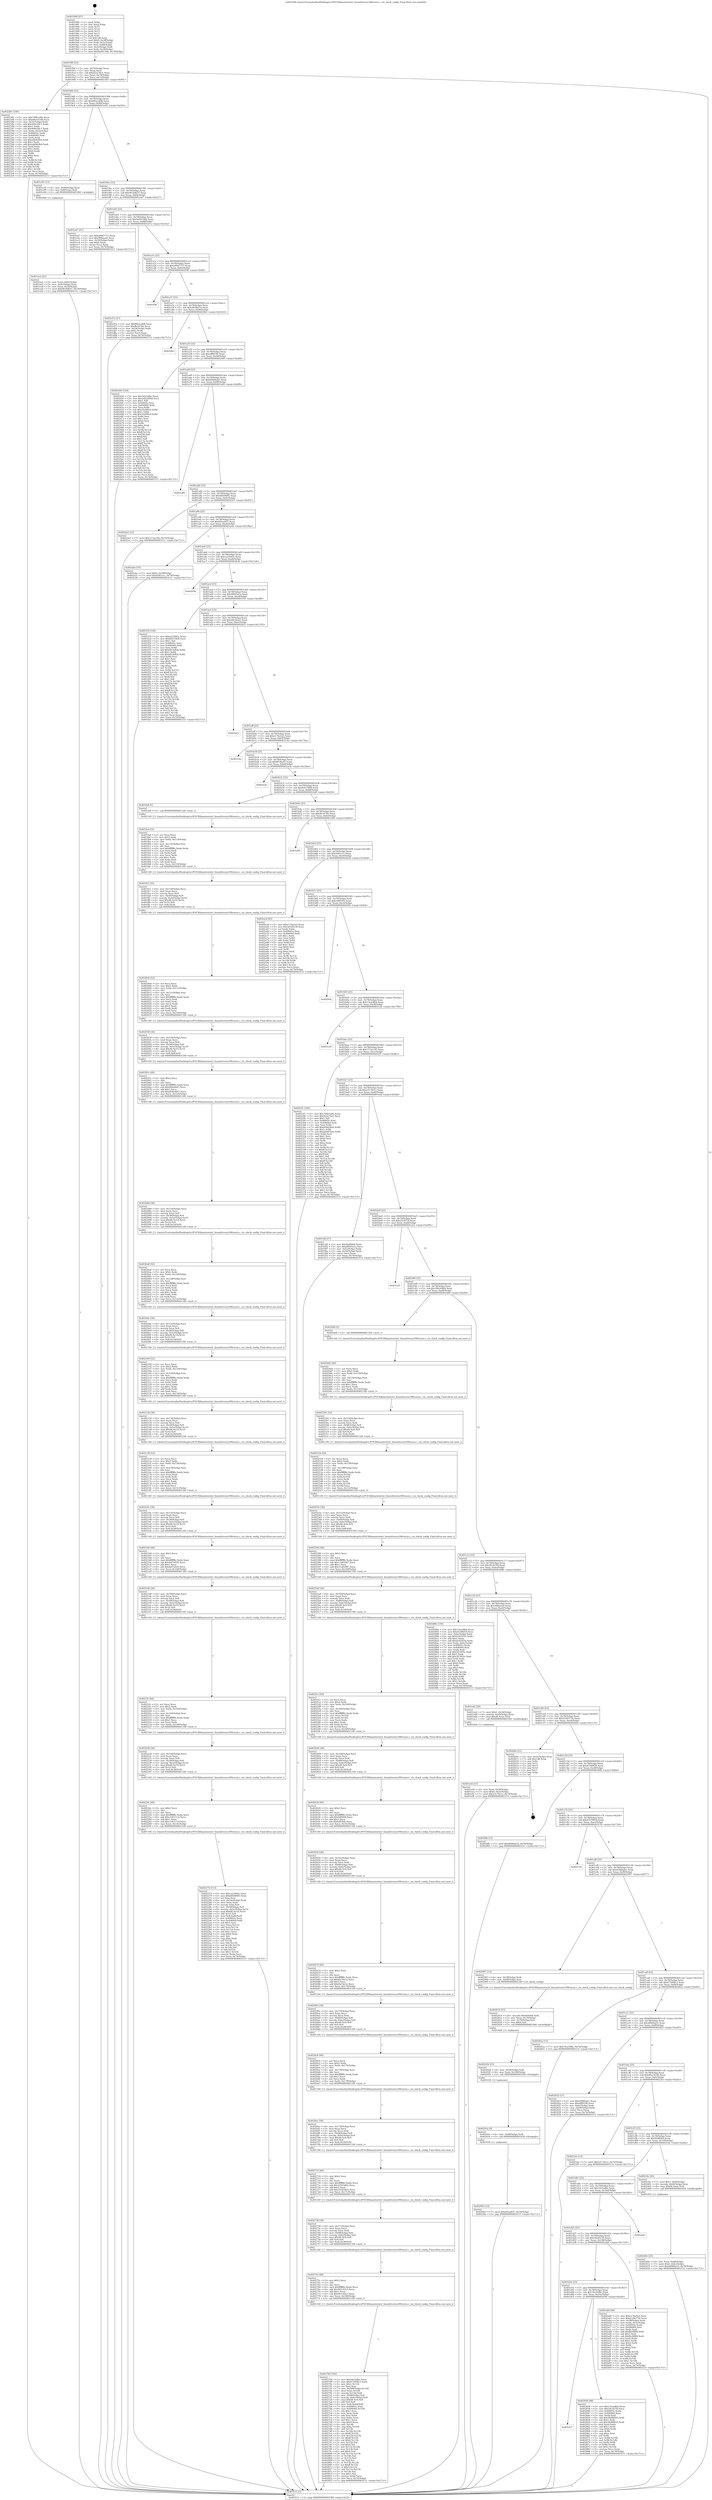 digraph "0x401990" {
  label = "0x401990 (/mnt/c/Users/mathe/Desktop/tcc/POCII/binaries/extr_linuxdriverss390ciocio.c_cio_check_config_Final-ollvm.out::main(0))"
  labelloc = "t"
  node[shape=record]

  Entry [label="",width=0.3,height=0.3,shape=circle,fillcolor=black,style=filled]
  "0x4019bf" [label="{
     0x4019bf [23]\l
     | [instrs]\l
     &nbsp;&nbsp;0x4019bf \<+3\>: mov -0x74(%rbp),%eax\l
     &nbsp;&nbsp;0x4019c2 \<+2\>: mov %eax,%ecx\l
     &nbsp;&nbsp;0x4019c4 \<+6\>: sub $0x822e76e1,%ecx\l
     &nbsp;&nbsp;0x4019ca \<+3\>: mov %eax,-0x78(%rbp)\l
     &nbsp;&nbsp;0x4019cd \<+3\>: mov %ecx,-0x7c(%rbp)\l
     &nbsp;&nbsp;0x4019d0 \<+6\>: je 0000000000402381 \<main+0x9f1\>\l
  }"]
  "0x402381" [label="{
     0x402381 [109]\l
     | [instrs]\l
     &nbsp;&nbsp;0x402381 \<+5\>: mov $0x790b1a6b,%eax\l
     &nbsp;&nbsp;0x402386 \<+5\>: mov $0x48a1d148,%ecx\l
     &nbsp;&nbsp;0x40238b \<+3\>: mov -0x5c(%rbp),%edx\l
     &nbsp;&nbsp;0x40238e \<+6\>: add $0x406e28c7,%edx\l
     &nbsp;&nbsp;0x402394 \<+3\>: add $0x1,%edx\l
     &nbsp;&nbsp;0x402397 \<+6\>: sub $0x406e28c7,%edx\l
     &nbsp;&nbsp;0x40239d \<+3\>: mov %edx,-0x5c(%rbp)\l
     &nbsp;&nbsp;0x4023a0 \<+7\>: mov 0x40605c,%edx\l
     &nbsp;&nbsp;0x4023a7 \<+7\>: mov 0x406060,%esi\l
     &nbsp;&nbsp;0x4023ae \<+2\>: mov %edx,%edi\l
     &nbsp;&nbsp;0x4023b0 \<+6\>: sub $0xad4464b4,%edi\l
     &nbsp;&nbsp;0x4023b6 \<+3\>: sub $0x1,%edi\l
     &nbsp;&nbsp;0x4023b9 \<+6\>: add $0xad4464b4,%edi\l
     &nbsp;&nbsp;0x4023bf \<+3\>: imul %edi,%edx\l
     &nbsp;&nbsp;0x4023c2 \<+3\>: and $0x1,%edx\l
     &nbsp;&nbsp;0x4023c5 \<+3\>: cmp $0x0,%edx\l
     &nbsp;&nbsp;0x4023c8 \<+4\>: sete %r8b\l
     &nbsp;&nbsp;0x4023cc \<+3\>: cmp $0xa,%esi\l
     &nbsp;&nbsp;0x4023cf \<+4\>: setl %r9b\l
     &nbsp;&nbsp;0x4023d3 \<+3\>: mov %r8b,%r10b\l
     &nbsp;&nbsp;0x4023d6 \<+3\>: and %r9b,%r10b\l
     &nbsp;&nbsp;0x4023d9 \<+3\>: xor %r9b,%r8b\l
     &nbsp;&nbsp;0x4023dc \<+3\>: or %r8b,%r10b\l
     &nbsp;&nbsp;0x4023df \<+4\>: test $0x1,%r10b\l
     &nbsp;&nbsp;0x4023e3 \<+3\>: cmovne %ecx,%eax\l
     &nbsp;&nbsp;0x4023e6 \<+3\>: mov %eax,-0x74(%rbp)\l
     &nbsp;&nbsp;0x4023e9 \<+5\>: jmp 0000000000403151 \<main+0x17c1\>\l
  }"]
  "0x4019d6" [label="{
     0x4019d6 [22]\l
     | [instrs]\l
     &nbsp;&nbsp;0x4019d6 \<+5\>: jmp 00000000004019db \<main+0x4b\>\l
     &nbsp;&nbsp;0x4019db \<+3\>: mov -0x78(%rbp),%eax\l
     &nbsp;&nbsp;0x4019de \<+5\>: sub $0x89eac408,%eax\l
     &nbsp;&nbsp;0x4019e3 \<+3\>: mov %eax,-0x80(%rbp)\l
     &nbsp;&nbsp;0x4019e6 \<+6\>: je 0000000000401e95 \<main+0x505\>\l
  }"]
  Exit [label="",width=0.3,height=0.3,shape=circle,fillcolor=black,style=filled,peripheries=2]
  "0x401e95" [label="{
     0x401e95 [13]\l
     | [instrs]\l
     &nbsp;&nbsp;0x401e95 \<+4\>: mov -0x48(%rbp),%rax\l
     &nbsp;&nbsp;0x401e99 \<+4\>: mov 0x8(%rax),%rdi\l
     &nbsp;&nbsp;0x401e9d \<+5\>: call 0000000000401060 \<atoi@plt\>\l
     | [calls]\l
     &nbsp;&nbsp;0x401060 \{1\} (unknown)\l
  }"]
  "0x4019ec" [label="{
     0x4019ec [25]\l
     | [instrs]\l
     &nbsp;&nbsp;0x4019ec \<+5\>: jmp 00000000004019f1 \<main+0x61\>\l
     &nbsp;&nbsp;0x4019f1 \<+3\>: mov -0x78(%rbp),%eax\l
     &nbsp;&nbsp;0x4019f4 \<+5\>: sub $0x9618d637,%eax\l
     &nbsp;&nbsp;0x4019f9 \<+6\>: mov %eax,-0x84(%rbp)\l
     &nbsp;&nbsp;0x4019ff \<+6\>: je 0000000000401eb7 \<main+0x527\>\l
  }"]
  "0x402943" [label="{
     0x402943 [12]\l
     | [instrs]\l
     &nbsp;&nbsp;0x402943 \<+7\>: movl $0xbf3aa837,-0x74(%rbp)\l
     &nbsp;&nbsp;0x40294a \<+5\>: jmp 0000000000403151 \<main+0x17c1\>\l
  }"]
  "0x401eb7" [label="{
     0x401eb7 [27]\l
     | [instrs]\l
     &nbsp;&nbsp;0x401eb7 \<+5\>: mov $0xa89d7737,%eax\l
     &nbsp;&nbsp;0x401ebc \<+5\>: mov $0x3f0beea9,%ecx\l
     &nbsp;&nbsp;0x401ec1 \<+3\>: mov -0x30(%rbp),%edx\l
     &nbsp;&nbsp;0x401ec4 \<+3\>: cmp $0x0,%edx\l
     &nbsp;&nbsp;0x401ec7 \<+3\>: cmove %ecx,%eax\l
     &nbsp;&nbsp;0x401eca \<+3\>: mov %eax,-0x74(%rbp)\l
     &nbsp;&nbsp;0x401ecd \<+5\>: jmp 0000000000403151 \<main+0x17c1\>\l
  }"]
  "0x401a05" [label="{
     0x401a05 [25]\l
     | [instrs]\l
     &nbsp;&nbsp;0x401a05 \<+5\>: jmp 0000000000401a0a \<main+0x7a\>\l
     &nbsp;&nbsp;0x401a0a \<+3\>: mov -0x78(%rbp),%eax\l
     &nbsp;&nbsp;0x401a0d \<+5\>: sub $0x9a60136b,%eax\l
     &nbsp;&nbsp;0x401a12 \<+6\>: mov %eax,-0x88(%rbp)\l
     &nbsp;&nbsp;0x401a18 \<+6\>: je 0000000000401d7a \<main+0x3ea\>\l
  }"]
  "0x40293a" [label="{
     0x40293a [9]\l
     | [instrs]\l
     &nbsp;&nbsp;0x40293a \<+4\>: mov -0x68(%rbp),%rdi\l
     &nbsp;&nbsp;0x40293e \<+5\>: call 0000000000401030 \<free@plt\>\l
     | [calls]\l
     &nbsp;&nbsp;0x401030 \{1\} (unknown)\l
  }"]
  "0x401d7a" [label="{
     0x401d7a [27]\l
     | [instrs]\l
     &nbsp;&nbsp;0x401d7a \<+5\>: mov $0x89eac408,%eax\l
     &nbsp;&nbsp;0x401d7f \<+5\>: mov $0xffe247b6,%ecx\l
     &nbsp;&nbsp;0x401d84 \<+3\>: mov -0x34(%rbp),%edx\l
     &nbsp;&nbsp;0x401d87 \<+3\>: cmp $0x2,%edx\l
     &nbsp;&nbsp;0x401d8a \<+3\>: cmovne %ecx,%eax\l
     &nbsp;&nbsp;0x401d8d \<+3\>: mov %eax,-0x74(%rbp)\l
     &nbsp;&nbsp;0x401d90 \<+5\>: jmp 0000000000403151 \<main+0x17c1\>\l
  }"]
  "0x401a1e" [label="{
     0x401a1e [25]\l
     | [instrs]\l
     &nbsp;&nbsp;0x401a1e \<+5\>: jmp 0000000000401a23 \<main+0x93\>\l
     &nbsp;&nbsp;0x401a23 \<+3\>: mov -0x78(%rbp),%eax\l
     &nbsp;&nbsp;0x401a26 \<+5\>: sub $0xa89d7737,%eax\l
     &nbsp;&nbsp;0x401a2b \<+6\>: mov %eax,-0x8c(%rbp)\l
     &nbsp;&nbsp;0x401a31 \<+6\>: je 000000000040294f \<main+0xfbf\>\l
  }"]
  "0x403151" [label="{
     0x403151 [5]\l
     | [instrs]\l
     &nbsp;&nbsp;0x403151 \<+5\>: jmp 00000000004019bf \<main+0x2f\>\l
  }"]
  "0x401990" [label="{
     0x401990 [47]\l
     | [instrs]\l
     &nbsp;&nbsp;0x401990 \<+1\>: push %rbp\l
     &nbsp;&nbsp;0x401991 \<+3\>: mov %rsp,%rbp\l
     &nbsp;&nbsp;0x401994 \<+2\>: push %r15\l
     &nbsp;&nbsp;0x401996 \<+2\>: push %r14\l
     &nbsp;&nbsp;0x401998 \<+2\>: push %r13\l
     &nbsp;&nbsp;0x40199a \<+2\>: push %r12\l
     &nbsp;&nbsp;0x40199c \<+1\>: push %rbx\l
     &nbsp;&nbsp;0x40199d \<+7\>: sub $0x1d8,%rsp\l
     &nbsp;&nbsp;0x4019a4 \<+7\>: movl $0x0,-0x38(%rbp)\l
     &nbsp;&nbsp;0x4019ab \<+3\>: mov %edi,-0x3c(%rbp)\l
     &nbsp;&nbsp;0x4019ae \<+4\>: mov %rsi,-0x48(%rbp)\l
     &nbsp;&nbsp;0x4019b2 \<+3\>: mov -0x3c(%rbp),%edi\l
     &nbsp;&nbsp;0x4019b5 \<+3\>: mov %edi,-0x34(%rbp)\l
     &nbsp;&nbsp;0x4019b8 \<+7\>: movl $0x9a60136b,-0x74(%rbp)\l
  }"]
  "0x401ea2" [label="{
     0x401ea2 [21]\l
     | [instrs]\l
     &nbsp;&nbsp;0x401ea2 \<+3\>: mov %eax,-0x4c(%rbp)\l
     &nbsp;&nbsp;0x401ea5 \<+3\>: mov -0x4c(%rbp),%eax\l
     &nbsp;&nbsp;0x401ea8 \<+3\>: mov %eax,-0x30(%rbp)\l
     &nbsp;&nbsp;0x401eab \<+7\>: movl $0x9618d637,-0x74(%rbp)\l
     &nbsp;&nbsp;0x401eb2 \<+5\>: jmp 0000000000403151 \<main+0x17c1\>\l
  }"]
  "0x40292b" [label="{
     0x40292b [15]\l
     | [instrs]\l
     &nbsp;&nbsp;0x40292b \<+4\>: mov -0x58(%rbp),%rdi\l
     &nbsp;&nbsp;0x40292f \<+6\>: mov %eax,-0x184(%rbp)\l
     &nbsp;&nbsp;0x402935 \<+5\>: call 0000000000401030 \<free@plt\>\l
     | [calls]\l
     &nbsp;&nbsp;0x401030 \{1\} (unknown)\l
  }"]
  "0x40294f" [label="{
     0x40294f\l
  }", style=dashed]
  "0x401a37" [label="{
     0x401a37 [25]\l
     | [instrs]\l
     &nbsp;&nbsp;0x401a37 \<+5\>: jmp 0000000000401a3c \<main+0xac\>\l
     &nbsp;&nbsp;0x401a3c \<+3\>: mov -0x78(%rbp),%eax\l
     &nbsp;&nbsp;0x401a3f \<+5\>: sub $0xa8e9b27e,%eax\l
     &nbsp;&nbsp;0x401a44 \<+6\>: mov %eax,-0x90(%rbp)\l
     &nbsp;&nbsp;0x401a4a \<+6\>: je 00000000004029b3 \<main+0x1023\>\l
  }"]
  "0x402914" [label="{
     0x402914 [23]\l
     | [instrs]\l
     &nbsp;&nbsp;0x402914 \<+10\>: movabs $0x4040b6,%rdi\l
     &nbsp;&nbsp;0x40291e \<+3\>: mov %eax,-0x70(%rbp)\l
     &nbsp;&nbsp;0x402921 \<+3\>: mov -0x70(%rbp),%esi\l
     &nbsp;&nbsp;0x402924 \<+2\>: mov $0x0,%al\l
     &nbsp;&nbsp;0x402926 \<+5\>: call 0000000000401040 \<printf@plt\>\l
     | [calls]\l
     &nbsp;&nbsp;0x401040 \{1\} (unknown)\l
  }"]
  "0x4029b3" [label="{
     0x4029b3\l
  }", style=dashed]
  "0x401a50" [label="{
     0x401a50 [25]\l
     | [instrs]\l
     &nbsp;&nbsp;0x401a50 \<+5\>: jmp 0000000000401a55 \<main+0xc5\>\l
     &nbsp;&nbsp;0x401a55 \<+3\>: mov -0x78(%rbp),%eax\l
     &nbsp;&nbsp;0x401a58 \<+5\>: sub $0xafff9196,%eax\l
     &nbsp;&nbsp;0x401a5d \<+6\>: mov %eax,-0x94(%rbp)\l
     &nbsp;&nbsp;0x401a63 \<+6\>: je 0000000000402440 \<main+0xab0\>\l
  }"]
  "0x401d57" [label="{
     0x401d57\l
  }", style=dashed]
  "0x402440" [label="{
     0x402440 [144]\l
     | [instrs]\l
     &nbsp;&nbsp;0x402440 \<+5\>: mov $0x5425afbe,%eax\l
     &nbsp;&nbsp;0x402445 \<+5\>: mov $0x26b2d44d,%ecx\l
     &nbsp;&nbsp;0x40244a \<+2\>: mov $0x1,%dl\l
     &nbsp;&nbsp;0x40244c \<+7\>: mov 0x40605c,%esi\l
     &nbsp;&nbsp;0x402453 \<+7\>: mov 0x406060,%edi\l
     &nbsp;&nbsp;0x40245a \<+3\>: mov %esi,%r8d\l
     &nbsp;&nbsp;0x40245d \<+7\>: sub $0x33e8f0c0,%r8d\l
     &nbsp;&nbsp;0x402464 \<+4\>: sub $0x1,%r8d\l
     &nbsp;&nbsp;0x402468 \<+7\>: add $0x33e8f0c0,%r8d\l
     &nbsp;&nbsp;0x40246f \<+4\>: imul %r8d,%esi\l
     &nbsp;&nbsp;0x402473 \<+3\>: and $0x1,%esi\l
     &nbsp;&nbsp;0x402476 \<+3\>: cmp $0x0,%esi\l
     &nbsp;&nbsp;0x402479 \<+4\>: sete %r9b\l
     &nbsp;&nbsp;0x40247d \<+3\>: cmp $0xa,%edi\l
     &nbsp;&nbsp;0x402480 \<+4\>: setl %r10b\l
     &nbsp;&nbsp;0x402484 \<+3\>: mov %r9b,%r11b\l
     &nbsp;&nbsp;0x402487 \<+4\>: xor $0xff,%r11b\l
     &nbsp;&nbsp;0x40248b \<+3\>: mov %r10b,%bl\l
     &nbsp;&nbsp;0x40248e \<+3\>: xor $0xff,%bl\l
     &nbsp;&nbsp;0x402491 \<+3\>: xor $0x1,%dl\l
     &nbsp;&nbsp;0x402494 \<+3\>: mov %r11b,%r14b\l
     &nbsp;&nbsp;0x402497 \<+4\>: and $0xff,%r14b\l
     &nbsp;&nbsp;0x40249b \<+3\>: and %dl,%r9b\l
     &nbsp;&nbsp;0x40249e \<+3\>: mov %bl,%r15b\l
     &nbsp;&nbsp;0x4024a1 \<+4\>: and $0xff,%r15b\l
     &nbsp;&nbsp;0x4024a5 \<+3\>: and %dl,%r10b\l
     &nbsp;&nbsp;0x4024a8 \<+3\>: or %r9b,%r14b\l
     &nbsp;&nbsp;0x4024ab \<+3\>: or %r10b,%r15b\l
     &nbsp;&nbsp;0x4024ae \<+3\>: xor %r15b,%r14b\l
     &nbsp;&nbsp;0x4024b1 \<+3\>: or %bl,%r11b\l
     &nbsp;&nbsp;0x4024b4 \<+4\>: xor $0xff,%r11b\l
     &nbsp;&nbsp;0x4024b8 \<+3\>: or $0x1,%dl\l
     &nbsp;&nbsp;0x4024bb \<+3\>: and %dl,%r11b\l
     &nbsp;&nbsp;0x4024be \<+3\>: or %r11b,%r14b\l
     &nbsp;&nbsp;0x4024c1 \<+4\>: test $0x1,%r14b\l
     &nbsp;&nbsp;0x4024c5 \<+3\>: cmovne %ecx,%eax\l
     &nbsp;&nbsp;0x4024c8 \<+3\>: mov %eax,-0x74(%rbp)\l
     &nbsp;&nbsp;0x4024cb \<+5\>: jmp 0000000000403151 \<main+0x17c1\>\l
  }"]
  "0x401a69" [label="{
     0x401a69 [25]\l
     | [instrs]\l
     &nbsp;&nbsp;0x401a69 \<+5\>: jmp 0000000000401a6e \<main+0xde\>\l
     &nbsp;&nbsp;0x401a6e \<+3\>: mov -0x78(%rbp),%eax\l
     &nbsp;&nbsp;0x401a71 \<+5\>: sub $0xb04d4ab1,%eax\l
     &nbsp;&nbsp;0x401a76 \<+6\>: mov %eax,-0x98(%rbp)\l
     &nbsp;&nbsp;0x401a7c \<+6\>: je 0000000000401e89 \<main+0x4f9\>\l
  }"]
  "0x402836" [label="{
     0x402836 [88]\l
     | [instrs]\l
     &nbsp;&nbsp;0x402836 \<+5\>: mov $0x13eae8bd,%eax\l
     &nbsp;&nbsp;0x40283b \<+5\>: mov $0x28c267fd,%ecx\l
     &nbsp;&nbsp;0x402840 \<+7\>: mov 0x40605c,%edx\l
     &nbsp;&nbsp;0x402847 \<+7\>: mov 0x406060,%esi\l
     &nbsp;&nbsp;0x40284e \<+2\>: mov %edx,%edi\l
     &nbsp;&nbsp;0x402850 \<+6\>: add $0x56d88035,%edi\l
     &nbsp;&nbsp;0x402856 \<+3\>: sub $0x1,%edi\l
     &nbsp;&nbsp;0x402859 \<+6\>: sub $0x56d88035,%edi\l
     &nbsp;&nbsp;0x40285f \<+3\>: imul %edi,%edx\l
     &nbsp;&nbsp;0x402862 \<+3\>: and $0x1,%edx\l
     &nbsp;&nbsp;0x402865 \<+3\>: cmp $0x0,%edx\l
     &nbsp;&nbsp;0x402868 \<+4\>: sete %r8b\l
     &nbsp;&nbsp;0x40286c \<+3\>: cmp $0xa,%esi\l
     &nbsp;&nbsp;0x40286f \<+4\>: setl %r9b\l
     &nbsp;&nbsp;0x402873 \<+3\>: mov %r8b,%r10b\l
     &nbsp;&nbsp;0x402876 \<+3\>: and %r9b,%r10b\l
     &nbsp;&nbsp;0x402879 \<+3\>: xor %r9b,%r8b\l
     &nbsp;&nbsp;0x40287c \<+3\>: or %r8b,%r10b\l
     &nbsp;&nbsp;0x40287f \<+4\>: test $0x1,%r10b\l
     &nbsp;&nbsp;0x402883 \<+3\>: cmovne %ecx,%eax\l
     &nbsp;&nbsp;0x402886 \<+3\>: mov %eax,-0x74(%rbp)\l
     &nbsp;&nbsp;0x402889 \<+5\>: jmp 0000000000403151 \<main+0x17c1\>\l
  }"]
  "0x401e89" [label="{
     0x401e89\l
  }", style=dashed]
  "0x401a82" [label="{
     0x401a82 [25]\l
     | [instrs]\l
     &nbsp;&nbsp;0x401a82 \<+5\>: jmp 0000000000401a87 \<main+0xf7\>\l
     &nbsp;&nbsp;0x401a87 \<+3\>: mov -0x78(%rbp),%eax\l
     &nbsp;&nbsp;0x401a8a \<+5\>: sub $0xb85680f5,%eax\l
     &nbsp;&nbsp;0x401a8f \<+6\>: mov %eax,-0x9c(%rbp)\l
     &nbsp;&nbsp;0x401a95 \<+6\>: je 00000000004022e5 \<main+0x955\>\l
  }"]
  "0x401d3e" [label="{
     0x401d3e [25]\l
     | [instrs]\l
     &nbsp;&nbsp;0x401d3e \<+5\>: jmp 0000000000401d43 \<main+0x3b3\>\l
     &nbsp;&nbsp;0x401d43 \<+3\>: mov -0x78(%rbp),%eax\l
     &nbsp;&nbsp;0x401d46 \<+5\>: sub $0x70a3308c,%eax\l
     &nbsp;&nbsp;0x401d4b \<+6\>: mov %eax,-0x10c(%rbp)\l
     &nbsp;&nbsp;0x401d51 \<+6\>: je 0000000000402836 \<main+0xea6\>\l
  }"]
  "0x4022e5" [label="{
     0x4022e5 [12]\l
     | [instrs]\l
     &nbsp;&nbsp;0x4022e5 \<+7\>: movl $0x157ae145,-0x74(%rbp)\l
     &nbsp;&nbsp;0x4022ec \<+5\>: jmp 0000000000403151 \<main+0x17c1\>\l
  }"]
  "0x401a9b" [label="{
     0x401a9b [25]\l
     | [instrs]\l
     &nbsp;&nbsp;0x401a9b \<+5\>: jmp 0000000000401aa0 \<main+0x110\>\l
     &nbsp;&nbsp;0x401aa0 \<+3\>: mov -0x78(%rbp),%eax\l
     &nbsp;&nbsp;0x401aa3 \<+5\>: sub $0xbf3aa837,%eax\l
     &nbsp;&nbsp;0x401aa8 \<+6\>: mov %eax,-0xa0(%rbp)\l
     &nbsp;&nbsp;0x401aae \<+6\>: je 0000000000402a4a \<main+0x10ba\>\l
  }"]
  "0x402ab0" [label="{
     0x402ab0 [94]\l
     | [instrs]\l
     &nbsp;&nbsp;0x402ab0 \<+5\>: mov $0xe17ba5a5,%eax\l
     &nbsp;&nbsp;0x402ab5 \<+5\>: mov $0x41045736,%ecx\l
     &nbsp;&nbsp;0x402aba \<+3\>: mov -0x38(%rbp),%edx\l
     &nbsp;&nbsp;0x402abd \<+3\>: mov %edx,-0x2c(%rbp)\l
     &nbsp;&nbsp;0x402ac0 \<+7\>: mov 0x40605c,%edx\l
     &nbsp;&nbsp;0x402ac7 \<+7\>: mov 0x406060,%esi\l
     &nbsp;&nbsp;0x402ace \<+2\>: mov %edx,%edi\l
     &nbsp;&nbsp;0x402ad0 \<+6\>: add $0xfbcfdf68,%edi\l
     &nbsp;&nbsp;0x402ad6 \<+3\>: sub $0x1,%edi\l
     &nbsp;&nbsp;0x402ad9 \<+6\>: sub $0xfbcfdf68,%edi\l
     &nbsp;&nbsp;0x402adf \<+3\>: imul %edi,%edx\l
     &nbsp;&nbsp;0x402ae2 \<+3\>: and $0x1,%edx\l
     &nbsp;&nbsp;0x402ae5 \<+3\>: cmp $0x0,%edx\l
     &nbsp;&nbsp;0x402ae8 \<+4\>: sete %r8b\l
     &nbsp;&nbsp;0x402aec \<+3\>: cmp $0xa,%esi\l
     &nbsp;&nbsp;0x402aef \<+4\>: setl %r9b\l
     &nbsp;&nbsp;0x402af3 \<+3\>: mov %r8b,%r10b\l
     &nbsp;&nbsp;0x402af6 \<+3\>: and %r9b,%r10b\l
     &nbsp;&nbsp;0x402af9 \<+3\>: xor %r9b,%r8b\l
     &nbsp;&nbsp;0x402afc \<+3\>: or %r8b,%r10b\l
     &nbsp;&nbsp;0x402aff \<+4\>: test $0x1,%r10b\l
     &nbsp;&nbsp;0x402b03 \<+3\>: cmovne %ecx,%eax\l
     &nbsp;&nbsp;0x402b06 \<+3\>: mov %eax,-0x74(%rbp)\l
     &nbsp;&nbsp;0x402b09 \<+5\>: jmp 0000000000403151 \<main+0x17c1\>\l
  }"]
  "0x402a4a" [label="{
     0x402a4a [19]\l
     | [instrs]\l
     &nbsp;&nbsp;0x402a4a \<+7\>: movl $0x0,-0x38(%rbp)\l
     &nbsp;&nbsp;0x402a51 \<+7\>: movl $0x9381e11,-0x74(%rbp)\l
     &nbsp;&nbsp;0x402a58 \<+5\>: jmp 0000000000403151 \<main+0x17c1\>\l
  }"]
  "0x401ab4" [label="{
     0x401ab4 [25]\l
     | [instrs]\l
     &nbsp;&nbsp;0x401ab4 \<+5\>: jmp 0000000000401ab9 \<main+0x129\>\l
     &nbsp;&nbsp;0x401ab9 \<+3\>: mov -0x78(%rbp),%eax\l
     &nbsp;&nbsp;0x401abc \<+5\>: sub $0xca23945c,%eax\l
     &nbsp;&nbsp;0x401ac1 \<+6\>: mov %eax,-0xa4(%rbp)\l
     &nbsp;&nbsp;0x401ac7 \<+6\>: je 0000000000402b3b \<main+0x11ab\>\l
  }"]
  "0x401d25" [label="{
     0x401d25 [25]\l
     | [instrs]\l
     &nbsp;&nbsp;0x401d25 \<+5\>: jmp 0000000000401d2a \<main+0x39a\>\l
     &nbsp;&nbsp;0x401d2a \<+3\>: mov -0x78(%rbp),%eax\l
     &nbsp;&nbsp;0x401d2d \<+5\>: sub $0x583d5c39,%eax\l
     &nbsp;&nbsp;0x401d32 \<+6\>: mov %eax,-0x108(%rbp)\l
     &nbsp;&nbsp;0x401d38 \<+6\>: je 0000000000402ab0 \<main+0x1120\>\l
  }"]
  "0x402b3b" [label="{
     0x402b3b\l
  }", style=dashed]
  "0x401acd" [label="{
     0x401acd [25]\l
     | [instrs]\l
     &nbsp;&nbsp;0x401acd \<+5\>: jmp 0000000000401ad2 \<main+0x142\>\l
     &nbsp;&nbsp;0x401ad2 \<+3\>: mov -0x78(%rbp),%eax\l
     &nbsp;&nbsp;0x401ad5 \<+5\>: sub $0xd8945a1a,%eax\l
     &nbsp;&nbsp;0x401ada \<+6\>: mov %eax,-0xa8(%rbp)\l
     &nbsp;&nbsp;0x401ae0 \<+6\>: je 0000000000401f18 \<main+0x588\>\l
  }"]
  "0x402e45" [label="{
     0x402e45\l
  }", style=dashed]
  "0x401f18" [label="{
     0x401f18 [144]\l
     | [instrs]\l
     &nbsp;&nbsp;0x401f18 \<+5\>: mov $0xca23945c,%eax\l
     &nbsp;&nbsp;0x401f1d \<+5\>: mov $0xfb437808,%ecx\l
     &nbsp;&nbsp;0x401f22 \<+2\>: mov $0x1,%dl\l
     &nbsp;&nbsp;0x401f24 \<+7\>: mov 0x40605c,%esi\l
     &nbsp;&nbsp;0x401f2b \<+7\>: mov 0x406060,%edi\l
     &nbsp;&nbsp;0x401f32 \<+3\>: mov %esi,%r8d\l
     &nbsp;&nbsp;0x401f35 \<+7\>: add $0xb814dfe6,%r8d\l
     &nbsp;&nbsp;0x401f3c \<+4\>: sub $0x1,%r8d\l
     &nbsp;&nbsp;0x401f40 \<+7\>: sub $0xb814dfe6,%r8d\l
     &nbsp;&nbsp;0x401f47 \<+4\>: imul %r8d,%esi\l
     &nbsp;&nbsp;0x401f4b \<+3\>: and $0x1,%esi\l
     &nbsp;&nbsp;0x401f4e \<+3\>: cmp $0x0,%esi\l
     &nbsp;&nbsp;0x401f51 \<+4\>: sete %r9b\l
     &nbsp;&nbsp;0x401f55 \<+3\>: cmp $0xa,%edi\l
     &nbsp;&nbsp;0x401f58 \<+4\>: setl %r10b\l
     &nbsp;&nbsp;0x401f5c \<+3\>: mov %r9b,%r11b\l
     &nbsp;&nbsp;0x401f5f \<+4\>: xor $0xff,%r11b\l
     &nbsp;&nbsp;0x401f63 \<+3\>: mov %r10b,%bl\l
     &nbsp;&nbsp;0x401f66 \<+3\>: xor $0xff,%bl\l
     &nbsp;&nbsp;0x401f69 \<+3\>: xor $0x1,%dl\l
     &nbsp;&nbsp;0x401f6c \<+3\>: mov %r11b,%r14b\l
     &nbsp;&nbsp;0x401f6f \<+4\>: and $0xff,%r14b\l
     &nbsp;&nbsp;0x401f73 \<+3\>: and %dl,%r9b\l
     &nbsp;&nbsp;0x401f76 \<+3\>: mov %bl,%r15b\l
     &nbsp;&nbsp;0x401f79 \<+4\>: and $0xff,%r15b\l
     &nbsp;&nbsp;0x401f7d \<+3\>: and %dl,%r10b\l
     &nbsp;&nbsp;0x401f80 \<+3\>: or %r9b,%r14b\l
     &nbsp;&nbsp;0x401f83 \<+3\>: or %r10b,%r15b\l
     &nbsp;&nbsp;0x401f86 \<+3\>: xor %r15b,%r14b\l
     &nbsp;&nbsp;0x401f89 \<+3\>: or %bl,%r11b\l
     &nbsp;&nbsp;0x401f8c \<+4\>: xor $0xff,%r11b\l
     &nbsp;&nbsp;0x401f90 \<+3\>: or $0x1,%dl\l
     &nbsp;&nbsp;0x401f93 \<+3\>: and %dl,%r11b\l
     &nbsp;&nbsp;0x401f96 \<+3\>: or %r11b,%r14b\l
     &nbsp;&nbsp;0x401f99 \<+4\>: test $0x1,%r14b\l
     &nbsp;&nbsp;0x401f9d \<+3\>: cmovne %ecx,%eax\l
     &nbsp;&nbsp;0x401fa0 \<+3\>: mov %eax,-0x74(%rbp)\l
     &nbsp;&nbsp;0x401fa3 \<+5\>: jmp 0000000000403151 \<main+0x17c1\>\l
  }"]
  "0x401ae6" [label="{
     0x401ae6 [25]\l
     | [instrs]\l
     &nbsp;&nbsp;0x401ae6 \<+5\>: jmp 0000000000401aeb \<main+0x15b\>\l
     &nbsp;&nbsp;0x401aeb \<+3\>: mov -0x78(%rbp),%eax\l
     &nbsp;&nbsp;0x401aee \<+5\>: sub $0xdde3bea5,%eax\l
     &nbsp;&nbsp;0x401af3 \<+6\>: mov %eax,-0xac(%rbp)\l
     &nbsp;&nbsp;0x401af9 \<+6\>: je 0000000000402b23 \<main+0x1193\>\l
  }"]
  "0x402784" [label="{
     0x402784 [166]\l
     | [instrs]\l
     &nbsp;&nbsp;0x402784 \<+5\>: mov $0x5425afbe,%ecx\l
     &nbsp;&nbsp;0x402789 \<+5\>: mov $0x473498c3,%edx\l
     &nbsp;&nbsp;0x40278e \<+3\>: mov $0x1,%r11b\l
     &nbsp;&nbsp;0x402791 \<+2\>: xor %esi,%esi\l
     &nbsp;&nbsp;0x402793 \<+7\>: mov -0x180(%rbp),%r10d\l
     &nbsp;&nbsp;0x40279a \<+4\>: imul %eax,%r10d\l
     &nbsp;&nbsp;0x40279e \<+3\>: movslq %r10d,%rdi\l
     &nbsp;&nbsp;0x4027a1 \<+4\>: mov -0x68(%rbp),%r8\l
     &nbsp;&nbsp;0x4027a5 \<+4\>: movslq -0x6c(%rbp),%r9\l
     &nbsp;&nbsp;0x4027a9 \<+4\>: imul $0x48,%r9,%r9\l
     &nbsp;&nbsp;0x4027ad \<+3\>: add %r9,%r8\l
     &nbsp;&nbsp;0x4027b0 \<+4\>: mov %rdi,0x40(%r8)\l
     &nbsp;&nbsp;0x4027b4 \<+7\>: mov 0x40605c,%eax\l
     &nbsp;&nbsp;0x4027bb \<+8\>: mov 0x406060,%r10d\l
     &nbsp;&nbsp;0x4027c3 \<+3\>: sub $0x1,%esi\l
     &nbsp;&nbsp;0x4027c6 \<+2\>: mov %eax,%ebx\l
     &nbsp;&nbsp;0x4027c8 \<+2\>: add %esi,%ebx\l
     &nbsp;&nbsp;0x4027ca \<+3\>: imul %ebx,%eax\l
     &nbsp;&nbsp;0x4027cd \<+3\>: and $0x1,%eax\l
     &nbsp;&nbsp;0x4027d0 \<+3\>: cmp $0x0,%eax\l
     &nbsp;&nbsp;0x4027d3 \<+4\>: sete %r14b\l
     &nbsp;&nbsp;0x4027d7 \<+4\>: cmp $0xa,%r10d\l
     &nbsp;&nbsp;0x4027db \<+4\>: setl %r15b\l
     &nbsp;&nbsp;0x4027df \<+3\>: mov %r14b,%r12b\l
     &nbsp;&nbsp;0x4027e2 \<+4\>: xor $0xff,%r12b\l
     &nbsp;&nbsp;0x4027e6 \<+3\>: mov %r15b,%r13b\l
     &nbsp;&nbsp;0x4027e9 \<+4\>: xor $0xff,%r13b\l
     &nbsp;&nbsp;0x4027ed \<+4\>: xor $0x0,%r11b\l
     &nbsp;&nbsp;0x4027f1 \<+3\>: mov %r12b,%al\l
     &nbsp;&nbsp;0x4027f4 \<+2\>: and $0x0,%al\l
     &nbsp;&nbsp;0x4027f6 \<+3\>: and %r11b,%r14b\l
     &nbsp;&nbsp;0x4027f9 \<+3\>: mov %r13b,%sil\l
     &nbsp;&nbsp;0x4027fc \<+4\>: and $0x0,%sil\l
     &nbsp;&nbsp;0x402800 \<+3\>: and %r11b,%r15b\l
     &nbsp;&nbsp;0x402803 \<+3\>: or %r14b,%al\l
     &nbsp;&nbsp;0x402806 \<+3\>: or %r15b,%sil\l
     &nbsp;&nbsp;0x402809 \<+3\>: xor %sil,%al\l
     &nbsp;&nbsp;0x40280c \<+3\>: or %r13b,%r12b\l
     &nbsp;&nbsp;0x40280f \<+4\>: xor $0xff,%r12b\l
     &nbsp;&nbsp;0x402813 \<+4\>: or $0x0,%r11b\l
     &nbsp;&nbsp;0x402817 \<+3\>: and %r11b,%r12b\l
     &nbsp;&nbsp;0x40281a \<+3\>: or %r12b,%al\l
     &nbsp;&nbsp;0x40281d \<+2\>: test $0x1,%al\l
     &nbsp;&nbsp;0x40281f \<+3\>: cmovne %edx,%ecx\l
     &nbsp;&nbsp;0x402822 \<+3\>: mov %ecx,-0x74(%rbp)\l
     &nbsp;&nbsp;0x402825 \<+5\>: jmp 0000000000403151 \<main+0x17c1\>\l
  }"]
  "0x402b23" [label="{
     0x402b23\l
  }", style=dashed]
  "0x401aff" [label="{
     0x401aff [25]\l
     | [instrs]\l
     &nbsp;&nbsp;0x401aff \<+5\>: jmp 0000000000401b04 \<main+0x174\>\l
     &nbsp;&nbsp;0x401b04 \<+3\>: mov -0x78(%rbp),%eax\l
     &nbsp;&nbsp;0x401b07 \<+5\>: sub $0xe17ba5a5,%eax\l
     &nbsp;&nbsp;0x401b0c \<+6\>: mov %eax,-0xb0(%rbp)\l
     &nbsp;&nbsp;0x401b12 \<+6\>: je 000000000040314a \<main+0x17ba\>\l
  }"]
  "0x40275c" [label="{
     0x40275c [40]\l
     | [instrs]\l
     &nbsp;&nbsp;0x40275c \<+5\>: mov $0x2,%ecx\l
     &nbsp;&nbsp;0x402761 \<+1\>: cltd\l
     &nbsp;&nbsp;0x402762 \<+2\>: idiv %ecx\l
     &nbsp;&nbsp;0x402764 \<+6\>: imul $0xfffffffe,%edx,%ecx\l
     &nbsp;&nbsp;0x40276a \<+6\>: add $0x961c45c3,%ecx\l
     &nbsp;&nbsp;0x402770 \<+3\>: add $0x1,%ecx\l
     &nbsp;&nbsp;0x402773 \<+6\>: sub $0x961c45c3,%ecx\l
     &nbsp;&nbsp;0x402779 \<+6\>: mov %ecx,-0x180(%rbp)\l
     &nbsp;&nbsp;0x40277f \<+5\>: call 0000000000401160 \<next_i\>\l
     | [calls]\l
     &nbsp;&nbsp;0x401160 \{1\} (/mnt/c/Users/mathe/Desktop/tcc/POCII/binaries/extr_linuxdriverss390ciocio.c_cio_check_config_Final-ollvm.out::next_i)\l
  }"]
  "0x40314a" [label="{
     0x40314a\l
  }", style=dashed]
  "0x401b18" [label="{
     0x401b18 [25]\l
     | [instrs]\l
     &nbsp;&nbsp;0x401b18 \<+5\>: jmp 0000000000401b1d \<main+0x18d\>\l
     &nbsp;&nbsp;0x401b1d \<+3\>: mov -0x78(%rbp),%eax\l
     &nbsp;&nbsp;0x401b20 \<+5\>: sub $0xf81fba41,%eax\l
     &nbsp;&nbsp;0x401b25 \<+6\>: mov %eax,-0xb4(%rbp)\l
     &nbsp;&nbsp;0x401b2b \<+6\>: je 0000000000402a3e \<main+0x10ae\>\l
  }"]
  "0x402738" [label="{
     0x402738 [36]\l
     | [instrs]\l
     &nbsp;&nbsp;0x402738 \<+6\>: mov -0x17c(%rbp),%ecx\l
     &nbsp;&nbsp;0x40273e \<+3\>: imul %eax,%ecx\l
     &nbsp;&nbsp;0x402741 \<+3\>: movslq %ecx,%rdi\l
     &nbsp;&nbsp;0x402744 \<+4\>: mov -0x68(%rbp),%r8\l
     &nbsp;&nbsp;0x402748 \<+4\>: movslq -0x6c(%rbp),%r9\l
     &nbsp;&nbsp;0x40274c \<+4\>: imul $0x48,%r9,%r9\l
     &nbsp;&nbsp;0x402750 \<+3\>: add %r9,%r8\l
     &nbsp;&nbsp;0x402753 \<+4\>: mov %rdi,0x38(%r8)\l
     &nbsp;&nbsp;0x402757 \<+5\>: call 0000000000401160 \<next_i\>\l
     | [calls]\l
     &nbsp;&nbsp;0x401160 \{1\} (/mnt/c/Users/mathe/Desktop/tcc/POCII/binaries/extr_linuxdriverss390ciocio.c_cio_check_config_Final-ollvm.out::next_i)\l
  }"]
  "0x402a3e" [label="{
     0x402a3e\l
  }", style=dashed]
  "0x401b31" [label="{
     0x401b31 [25]\l
     | [instrs]\l
     &nbsp;&nbsp;0x401b31 \<+5\>: jmp 0000000000401b36 \<main+0x1a6\>\l
     &nbsp;&nbsp;0x401b36 \<+3\>: mov -0x78(%rbp),%eax\l
     &nbsp;&nbsp;0x401b39 \<+5\>: sub $0xfb437808,%eax\l
     &nbsp;&nbsp;0x401b3e \<+6\>: mov %eax,-0xb8(%rbp)\l
     &nbsp;&nbsp;0x401b44 \<+6\>: je 0000000000401fa8 \<main+0x618\>\l
  }"]
  "0x402710" [label="{
     0x402710 [40]\l
     | [instrs]\l
     &nbsp;&nbsp;0x402710 \<+5\>: mov $0x2,%ecx\l
     &nbsp;&nbsp;0x402715 \<+1\>: cltd\l
     &nbsp;&nbsp;0x402716 \<+2\>: idiv %ecx\l
     &nbsp;&nbsp;0x402718 \<+6\>: imul $0xfffffffe,%edx,%ecx\l
     &nbsp;&nbsp;0x40271e \<+6\>: sub $0x23565402,%ecx\l
     &nbsp;&nbsp;0x402724 \<+3\>: add $0x1,%ecx\l
     &nbsp;&nbsp;0x402727 \<+6\>: add $0x23565402,%ecx\l
     &nbsp;&nbsp;0x40272d \<+6\>: mov %ecx,-0x17c(%rbp)\l
     &nbsp;&nbsp;0x402733 \<+5\>: call 0000000000401160 \<next_i\>\l
     | [calls]\l
     &nbsp;&nbsp;0x401160 \{1\} (/mnt/c/Users/mathe/Desktop/tcc/POCII/binaries/extr_linuxdriverss390ciocio.c_cio_check_config_Final-ollvm.out::next_i)\l
  }"]
  "0x401fa8" [label="{
     0x401fa8 [5]\l
     | [instrs]\l
     &nbsp;&nbsp;0x401fa8 \<+5\>: call 0000000000401160 \<next_i\>\l
     | [calls]\l
     &nbsp;&nbsp;0x401160 \{1\} (/mnt/c/Users/mathe/Desktop/tcc/POCII/binaries/extr_linuxdriverss390ciocio.c_cio_check_config_Final-ollvm.out::next_i)\l
  }"]
  "0x401b4a" [label="{
     0x401b4a [25]\l
     | [instrs]\l
     &nbsp;&nbsp;0x401b4a \<+5\>: jmp 0000000000401b4f \<main+0x1bf\>\l
     &nbsp;&nbsp;0x401b4f \<+3\>: mov -0x78(%rbp),%eax\l
     &nbsp;&nbsp;0x401b52 \<+5\>: sub $0xffe247b6,%eax\l
     &nbsp;&nbsp;0x401b57 \<+6\>: mov %eax,-0xbc(%rbp)\l
     &nbsp;&nbsp;0x401b5d \<+6\>: je 0000000000401d95 \<main+0x405\>\l
  }"]
  "0x4026ec" [label="{
     0x4026ec [36]\l
     | [instrs]\l
     &nbsp;&nbsp;0x4026ec \<+6\>: mov -0x178(%rbp),%ecx\l
     &nbsp;&nbsp;0x4026f2 \<+3\>: imul %eax,%ecx\l
     &nbsp;&nbsp;0x4026f5 \<+3\>: movslq %ecx,%rdi\l
     &nbsp;&nbsp;0x4026f8 \<+4\>: mov -0x68(%rbp),%r8\l
     &nbsp;&nbsp;0x4026fc \<+4\>: movslq -0x6c(%rbp),%r9\l
     &nbsp;&nbsp;0x402700 \<+4\>: imul $0x48,%r9,%r9\l
     &nbsp;&nbsp;0x402704 \<+3\>: add %r9,%r8\l
     &nbsp;&nbsp;0x402707 \<+4\>: mov %rdi,0x30(%r8)\l
     &nbsp;&nbsp;0x40270b \<+5\>: call 0000000000401160 \<next_i\>\l
     | [calls]\l
     &nbsp;&nbsp;0x401160 \{1\} (/mnt/c/Users/mathe/Desktop/tcc/POCII/binaries/extr_linuxdriverss390ciocio.c_cio_check_config_Final-ollvm.out::next_i)\l
  }"]
  "0x401d95" [label="{
     0x401d95\l
  }", style=dashed]
  "0x401b63" [label="{
     0x401b63 [25]\l
     | [instrs]\l
     &nbsp;&nbsp;0x401b63 \<+5\>: jmp 0000000000401b68 \<main+0x1d8\>\l
     &nbsp;&nbsp;0x401b68 \<+3\>: mov -0x78(%rbp),%eax\l
     &nbsp;&nbsp;0x401b6b \<+5\>: sub $0x9381e11,%eax\l
     &nbsp;&nbsp;0x401b70 \<+6\>: mov %eax,-0xc0(%rbp)\l
     &nbsp;&nbsp;0x401b76 \<+6\>: je 0000000000402a5d \<main+0x10cd\>\l
  }"]
  "0x4026c0" [label="{
     0x4026c0 [44]\l
     | [instrs]\l
     &nbsp;&nbsp;0x4026c0 \<+2\>: xor %ecx,%ecx\l
     &nbsp;&nbsp;0x4026c2 \<+5\>: mov $0x2,%edx\l
     &nbsp;&nbsp;0x4026c7 \<+6\>: mov %edx,-0x174(%rbp)\l
     &nbsp;&nbsp;0x4026cd \<+1\>: cltd\l
     &nbsp;&nbsp;0x4026ce \<+6\>: mov -0x174(%rbp),%esi\l
     &nbsp;&nbsp;0x4026d4 \<+2\>: idiv %esi\l
     &nbsp;&nbsp;0x4026d6 \<+6\>: imul $0xfffffffe,%edx,%edx\l
     &nbsp;&nbsp;0x4026dc \<+3\>: sub $0x1,%ecx\l
     &nbsp;&nbsp;0x4026df \<+2\>: sub %ecx,%edx\l
     &nbsp;&nbsp;0x4026e1 \<+6\>: mov %edx,-0x178(%rbp)\l
     &nbsp;&nbsp;0x4026e7 \<+5\>: call 0000000000401160 \<next_i\>\l
     | [calls]\l
     &nbsp;&nbsp;0x401160 \{1\} (/mnt/c/Users/mathe/Desktop/tcc/POCII/binaries/extr_linuxdriverss390ciocio.c_cio_check_config_Final-ollvm.out::next_i)\l
  }"]
  "0x402a5d" [label="{
     0x402a5d [83]\l
     | [instrs]\l
     &nbsp;&nbsp;0x402a5d \<+5\>: mov $0xe17ba5a5,%eax\l
     &nbsp;&nbsp;0x402a62 \<+5\>: mov $0x583d5c39,%ecx\l
     &nbsp;&nbsp;0x402a67 \<+2\>: xor %edx,%edx\l
     &nbsp;&nbsp;0x402a69 \<+7\>: mov 0x40605c,%esi\l
     &nbsp;&nbsp;0x402a70 \<+7\>: mov 0x406060,%edi\l
     &nbsp;&nbsp;0x402a77 \<+3\>: sub $0x1,%edx\l
     &nbsp;&nbsp;0x402a7a \<+3\>: mov %esi,%r8d\l
     &nbsp;&nbsp;0x402a7d \<+3\>: add %edx,%r8d\l
     &nbsp;&nbsp;0x402a80 \<+4\>: imul %r8d,%esi\l
     &nbsp;&nbsp;0x402a84 \<+3\>: and $0x1,%esi\l
     &nbsp;&nbsp;0x402a87 \<+3\>: cmp $0x0,%esi\l
     &nbsp;&nbsp;0x402a8a \<+4\>: sete %r9b\l
     &nbsp;&nbsp;0x402a8e \<+3\>: cmp $0xa,%edi\l
     &nbsp;&nbsp;0x402a91 \<+4\>: setl %r10b\l
     &nbsp;&nbsp;0x402a95 \<+3\>: mov %r9b,%r11b\l
     &nbsp;&nbsp;0x402a98 \<+3\>: and %r10b,%r11b\l
     &nbsp;&nbsp;0x402a9b \<+3\>: xor %r10b,%r9b\l
     &nbsp;&nbsp;0x402a9e \<+3\>: or %r9b,%r11b\l
     &nbsp;&nbsp;0x402aa1 \<+4\>: test $0x1,%r11b\l
     &nbsp;&nbsp;0x402aa5 \<+3\>: cmovne %ecx,%eax\l
     &nbsp;&nbsp;0x402aa8 \<+3\>: mov %eax,-0x74(%rbp)\l
     &nbsp;&nbsp;0x402aab \<+5\>: jmp 0000000000403151 \<main+0x17c1\>\l
  }"]
  "0x401b7c" [label="{
     0x401b7c [25]\l
     | [instrs]\l
     &nbsp;&nbsp;0x401b7c \<+5\>: jmp 0000000000401b81 \<main+0x1f1\>\l
     &nbsp;&nbsp;0x401b81 \<+3\>: mov -0x78(%rbp),%eax\l
     &nbsp;&nbsp;0x401b84 \<+5\>: sub $0xe949503,%eax\l
     &nbsp;&nbsp;0x401b89 \<+6\>: mov %eax,-0xc4(%rbp)\l
     &nbsp;&nbsp;0x401b8f \<+6\>: je 000000000040295b \<main+0xfcb\>\l
  }"]
  "0x40269c" [label="{
     0x40269c [36]\l
     | [instrs]\l
     &nbsp;&nbsp;0x40269c \<+6\>: mov -0x170(%rbp),%ecx\l
     &nbsp;&nbsp;0x4026a2 \<+3\>: imul %eax,%ecx\l
     &nbsp;&nbsp;0x4026a5 \<+3\>: movslq %ecx,%rdi\l
     &nbsp;&nbsp;0x4026a8 \<+4\>: mov -0x68(%rbp),%r8\l
     &nbsp;&nbsp;0x4026ac \<+4\>: movslq -0x6c(%rbp),%r9\l
     &nbsp;&nbsp;0x4026b0 \<+4\>: imul $0x48,%r9,%r9\l
     &nbsp;&nbsp;0x4026b4 \<+3\>: add %r9,%r8\l
     &nbsp;&nbsp;0x4026b7 \<+4\>: mov %rdi,0x28(%r8)\l
     &nbsp;&nbsp;0x4026bb \<+5\>: call 0000000000401160 \<next_i\>\l
     | [calls]\l
     &nbsp;&nbsp;0x401160 \{1\} (/mnt/c/Users/mathe/Desktop/tcc/POCII/binaries/extr_linuxdriverss390ciocio.c_cio_check_config_Final-ollvm.out::next_i)\l
  }"]
  "0x40295b" [label="{
     0x40295b\l
  }", style=dashed]
  "0x401b95" [label="{
     0x401b95 [25]\l
     | [instrs]\l
     &nbsp;&nbsp;0x401b95 \<+5\>: jmp 0000000000401b9a \<main+0x20a\>\l
     &nbsp;&nbsp;0x401b9a \<+3\>: mov -0x78(%rbp),%eax\l
     &nbsp;&nbsp;0x401b9d \<+5\>: sub $0x13eae8bd,%eax\l
     &nbsp;&nbsp;0x401ba2 \<+6\>: mov %eax,-0xc8(%rbp)\l
     &nbsp;&nbsp;0x401ba8 \<+6\>: je 0000000000403120 \<main+0x1790\>\l
  }"]
  "0x402674" [label="{
     0x402674 [40]\l
     | [instrs]\l
     &nbsp;&nbsp;0x402674 \<+5\>: mov $0x2,%ecx\l
     &nbsp;&nbsp;0x402679 \<+1\>: cltd\l
     &nbsp;&nbsp;0x40267a \<+2\>: idiv %ecx\l
     &nbsp;&nbsp;0x40267c \<+6\>: imul $0xfffffffe,%edx,%ecx\l
     &nbsp;&nbsp;0x402682 \<+6\>: sub $0x6fa7de1e,%ecx\l
     &nbsp;&nbsp;0x402688 \<+3\>: add $0x1,%ecx\l
     &nbsp;&nbsp;0x40268b \<+6\>: add $0x6fa7de1e,%ecx\l
     &nbsp;&nbsp;0x402691 \<+6\>: mov %ecx,-0x170(%rbp)\l
     &nbsp;&nbsp;0x402697 \<+5\>: call 0000000000401160 \<next_i\>\l
     | [calls]\l
     &nbsp;&nbsp;0x401160 \{1\} (/mnt/c/Users/mathe/Desktop/tcc/POCII/binaries/extr_linuxdriverss390ciocio.c_cio_check_config_Final-ollvm.out::next_i)\l
  }"]
  "0x403120" [label="{
     0x403120\l
  }", style=dashed]
  "0x401bae" [label="{
     0x401bae [25]\l
     | [instrs]\l
     &nbsp;&nbsp;0x401bae \<+5\>: jmp 0000000000401bb3 \<main+0x223\>\l
     &nbsp;&nbsp;0x401bb3 \<+3\>: mov -0x78(%rbp),%eax\l
     &nbsp;&nbsp;0x401bb6 \<+5\>: sub $0x157ae145,%eax\l
     &nbsp;&nbsp;0x401bbb \<+6\>: mov %eax,-0xcc(%rbp)\l
     &nbsp;&nbsp;0x401bc1 \<+6\>: je 00000000004022f1 \<main+0x961\>\l
  }"]
  "0x402650" [label="{
     0x402650 [36]\l
     | [instrs]\l
     &nbsp;&nbsp;0x402650 \<+6\>: mov -0x16c(%rbp),%ecx\l
     &nbsp;&nbsp;0x402656 \<+3\>: imul %eax,%ecx\l
     &nbsp;&nbsp;0x402659 \<+3\>: movslq %ecx,%rdi\l
     &nbsp;&nbsp;0x40265c \<+4\>: mov -0x68(%rbp),%r8\l
     &nbsp;&nbsp;0x402660 \<+4\>: movslq -0x6c(%rbp),%r9\l
     &nbsp;&nbsp;0x402664 \<+4\>: imul $0x48,%r9,%r9\l
     &nbsp;&nbsp;0x402668 \<+3\>: add %r9,%r8\l
     &nbsp;&nbsp;0x40266b \<+4\>: mov %rdi,0x20(%r8)\l
     &nbsp;&nbsp;0x40266f \<+5\>: call 0000000000401160 \<next_i\>\l
     | [calls]\l
     &nbsp;&nbsp;0x401160 \{1\} (/mnt/c/Users/mathe/Desktop/tcc/POCII/binaries/extr_linuxdriverss390ciocio.c_cio_check_config_Final-ollvm.out::next_i)\l
  }"]
  "0x4022f1" [label="{
     0x4022f1 [144]\l
     | [instrs]\l
     &nbsp;&nbsp;0x4022f1 \<+5\>: mov $0x790b1a6b,%eax\l
     &nbsp;&nbsp;0x4022f6 \<+5\>: mov $0x822e76e1,%ecx\l
     &nbsp;&nbsp;0x4022fb \<+2\>: mov $0x1,%dl\l
     &nbsp;&nbsp;0x4022fd \<+7\>: mov 0x40605c,%esi\l
     &nbsp;&nbsp;0x402304 \<+7\>: mov 0x406060,%edi\l
     &nbsp;&nbsp;0x40230b \<+3\>: mov %esi,%r8d\l
     &nbsp;&nbsp;0x40230e \<+7\>: add $0xb04d34e6,%r8d\l
     &nbsp;&nbsp;0x402315 \<+4\>: sub $0x1,%r8d\l
     &nbsp;&nbsp;0x402319 \<+7\>: sub $0xb04d34e6,%r8d\l
     &nbsp;&nbsp;0x402320 \<+4\>: imul %r8d,%esi\l
     &nbsp;&nbsp;0x402324 \<+3\>: and $0x1,%esi\l
     &nbsp;&nbsp;0x402327 \<+3\>: cmp $0x0,%esi\l
     &nbsp;&nbsp;0x40232a \<+4\>: sete %r9b\l
     &nbsp;&nbsp;0x40232e \<+3\>: cmp $0xa,%edi\l
     &nbsp;&nbsp;0x402331 \<+4\>: setl %r10b\l
     &nbsp;&nbsp;0x402335 \<+3\>: mov %r9b,%r11b\l
     &nbsp;&nbsp;0x402338 \<+4\>: xor $0xff,%r11b\l
     &nbsp;&nbsp;0x40233c \<+3\>: mov %r10b,%bl\l
     &nbsp;&nbsp;0x40233f \<+3\>: xor $0xff,%bl\l
     &nbsp;&nbsp;0x402342 \<+3\>: xor $0x1,%dl\l
     &nbsp;&nbsp;0x402345 \<+3\>: mov %r11b,%r14b\l
     &nbsp;&nbsp;0x402348 \<+4\>: and $0xff,%r14b\l
     &nbsp;&nbsp;0x40234c \<+3\>: and %dl,%r9b\l
     &nbsp;&nbsp;0x40234f \<+3\>: mov %bl,%r15b\l
     &nbsp;&nbsp;0x402352 \<+4\>: and $0xff,%r15b\l
     &nbsp;&nbsp;0x402356 \<+3\>: and %dl,%r10b\l
     &nbsp;&nbsp;0x402359 \<+3\>: or %r9b,%r14b\l
     &nbsp;&nbsp;0x40235c \<+3\>: or %r10b,%r15b\l
     &nbsp;&nbsp;0x40235f \<+3\>: xor %r15b,%r14b\l
     &nbsp;&nbsp;0x402362 \<+3\>: or %bl,%r11b\l
     &nbsp;&nbsp;0x402365 \<+4\>: xor $0xff,%r11b\l
     &nbsp;&nbsp;0x402369 \<+3\>: or $0x1,%dl\l
     &nbsp;&nbsp;0x40236c \<+3\>: and %dl,%r11b\l
     &nbsp;&nbsp;0x40236f \<+3\>: or %r11b,%r14b\l
     &nbsp;&nbsp;0x402372 \<+4\>: test $0x1,%r14b\l
     &nbsp;&nbsp;0x402376 \<+3\>: cmovne %ecx,%eax\l
     &nbsp;&nbsp;0x402379 \<+3\>: mov %eax,-0x74(%rbp)\l
     &nbsp;&nbsp;0x40237c \<+5\>: jmp 0000000000403151 \<main+0x17c1\>\l
  }"]
  "0x401bc7" [label="{
     0x401bc7 [25]\l
     | [instrs]\l
     &nbsp;&nbsp;0x401bc7 \<+5\>: jmp 0000000000401bcc \<main+0x23c\>\l
     &nbsp;&nbsp;0x401bcc \<+3\>: mov -0x78(%rbp),%eax\l
     &nbsp;&nbsp;0x401bcf \<+5\>: sub $0x23170e1c,%eax\l
     &nbsp;&nbsp;0x401bd4 \<+6\>: mov %eax,-0xd0(%rbp)\l
     &nbsp;&nbsp;0x401bda \<+6\>: je 0000000000401efd \<main+0x56d\>\l
  }"]
  "0x402628" [label="{
     0x402628 [40]\l
     | [instrs]\l
     &nbsp;&nbsp;0x402628 \<+5\>: mov $0x2,%ecx\l
     &nbsp;&nbsp;0x40262d \<+1\>: cltd\l
     &nbsp;&nbsp;0x40262e \<+2\>: idiv %ecx\l
     &nbsp;&nbsp;0x402630 \<+6\>: imul $0xfffffffe,%edx,%ecx\l
     &nbsp;&nbsp;0x402636 \<+6\>: add $0xfaff3fd4,%ecx\l
     &nbsp;&nbsp;0x40263c \<+3\>: add $0x1,%ecx\l
     &nbsp;&nbsp;0x40263f \<+6\>: sub $0xfaff3fd4,%ecx\l
     &nbsp;&nbsp;0x402645 \<+6\>: mov %ecx,-0x16c(%rbp)\l
     &nbsp;&nbsp;0x40264b \<+5\>: call 0000000000401160 \<next_i\>\l
     | [calls]\l
     &nbsp;&nbsp;0x401160 \{1\} (/mnt/c/Users/mathe/Desktop/tcc/POCII/binaries/extr_linuxdriverss390ciocio.c_cio_check_config_Final-ollvm.out::next_i)\l
  }"]
  "0x401efd" [label="{
     0x401efd [27]\l
     | [instrs]\l
     &nbsp;&nbsp;0x401efd \<+5\>: mov $0x4b4f6fe0,%eax\l
     &nbsp;&nbsp;0x401f02 \<+5\>: mov $0xd8945a1a,%ecx\l
     &nbsp;&nbsp;0x401f07 \<+3\>: mov -0x5c(%rbp),%edx\l
     &nbsp;&nbsp;0x401f0a \<+3\>: cmp -0x50(%rbp),%edx\l
     &nbsp;&nbsp;0x401f0d \<+3\>: cmovl %ecx,%eax\l
     &nbsp;&nbsp;0x401f10 \<+3\>: mov %eax,-0x74(%rbp)\l
     &nbsp;&nbsp;0x401f13 \<+5\>: jmp 0000000000403151 \<main+0x17c1\>\l
  }"]
  "0x401be0" [label="{
     0x401be0 [25]\l
     | [instrs]\l
     &nbsp;&nbsp;0x401be0 \<+5\>: jmp 0000000000401be5 \<main+0x255\>\l
     &nbsp;&nbsp;0x401be5 \<+3\>: mov -0x78(%rbp),%eax\l
     &nbsp;&nbsp;0x401be8 \<+5\>: sub $0x25c9f73f,%eax\l
     &nbsp;&nbsp;0x401bed \<+6\>: mov %eax,-0xd4(%rbp)\l
     &nbsp;&nbsp;0x401bf3 \<+6\>: je 0000000000401e25 \<main+0x495\>\l
  }"]
  "0x402604" [label="{
     0x402604 [36]\l
     | [instrs]\l
     &nbsp;&nbsp;0x402604 \<+6\>: mov -0x168(%rbp),%ecx\l
     &nbsp;&nbsp;0x40260a \<+3\>: imul %eax,%ecx\l
     &nbsp;&nbsp;0x40260d \<+3\>: movslq %ecx,%rdi\l
     &nbsp;&nbsp;0x402610 \<+4\>: mov -0x68(%rbp),%r8\l
     &nbsp;&nbsp;0x402614 \<+4\>: movslq -0x6c(%rbp),%r9\l
     &nbsp;&nbsp;0x402618 \<+4\>: imul $0x48,%r9,%r9\l
     &nbsp;&nbsp;0x40261c \<+3\>: add %r9,%r8\l
     &nbsp;&nbsp;0x40261f \<+4\>: mov %rdi,0x18(%r8)\l
     &nbsp;&nbsp;0x402623 \<+5\>: call 0000000000401160 \<next_i\>\l
     | [calls]\l
     &nbsp;&nbsp;0x401160 \{1\} (/mnt/c/Users/mathe/Desktop/tcc/POCII/binaries/extr_linuxdriverss390ciocio.c_cio_check_config_Final-ollvm.out::next_i)\l
  }"]
  "0x401e25" [label="{
     0x401e25\l
  }", style=dashed]
  "0x401bf9" [label="{
     0x401bf9 [25]\l
     | [instrs]\l
     &nbsp;&nbsp;0x401bf9 \<+5\>: jmp 0000000000401bfe \<main+0x26e\>\l
     &nbsp;&nbsp;0x401bfe \<+3\>: mov -0x78(%rbp),%eax\l
     &nbsp;&nbsp;0x401c01 \<+5\>: sub $0x26b2d44d,%eax\l
     &nbsp;&nbsp;0x401c06 \<+6\>: mov %eax,-0xd8(%rbp)\l
     &nbsp;&nbsp;0x401c0c \<+6\>: je 00000000004024d0 \<main+0xb40\>\l
  }"]
  "0x4025cc" [label="{
     0x4025cc [56]\l
     | [instrs]\l
     &nbsp;&nbsp;0x4025cc \<+2\>: xor %ecx,%ecx\l
     &nbsp;&nbsp;0x4025ce \<+5\>: mov $0x2,%edx\l
     &nbsp;&nbsp;0x4025d3 \<+6\>: mov %edx,-0x164(%rbp)\l
     &nbsp;&nbsp;0x4025d9 \<+1\>: cltd\l
     &nbsp;&nbsp;0x4025da \<+6\>: mov -0x164(%rbp),%esi\l
     &nbsp;&nbsp;0x4025e0 \<+2\>: idiv %esi\l
     &nbsp;&nbsp;0x4025e2 \<+6\>: imul $0xfffffffe,%edx,%edx\l
     &nbsp;&nbsp;0x4025e8 \<+3\>: mov %ecx,%r10d\l
     &nbsp;&nbsp;0x4025eb \<+3\>: sub %edx,%r10d\l
     &nbsp;&nbsp;0x4025ee \<+2\>: mov %ecx,%edx\l
     &nbsp;&nbsp;0x4025f0 \<+3\>: sub $0x1,%edx\l
     &nbsp;&nbsp;0x4025f3 \<+3\>: add %edx,%r10d\l
     &nbsp;&nbsp;0x4025f6 \<+3\>: sub %r10d,%ecx\l
     &nbsp;&nbsp;0x4025f9 \<+6\>: mov %ecx,-0x168(%rbp)\l
     &nbsp;&nbsp;0x4025ff \<+5\>: call 0000000000401160 \<next_i\>\l
     | [calls]\l
     &nbsp;&nbsp;0x401160 \{1\} (/mnt/c/Users/mathe/Desktop/tcc/POCII/binaries/extr_linuxdriverss390ciocio.c_cio_check_config_Final-ollvm.out::next_i)\l
  }"]
  "0x4024d0" [label="{
     0x4024d0 [5]\l
     | [instrs]\l
     &nbsp;&nbsp;0x4024d0 \<+5\>: call 0000000000401160 \<next_i\>\l
     | [calls]\l
     &nbsp;&nbsp;0x401160 \{1\} (/mnt/c/Users/mathe/Desktop/tcc/POCII/binaries/extr_linuxdriverss390ciocio.c_cio_check_config_Final-ollvm.out::next_i)\l
  }"]
  "0x401c12" [label="{
     0x401c12 [25]\l
     | [instrs]\l
     &nbsp;&nbsp;0x401c12 \<+5\>: jmp 0000000000401c17 \<main+0x287\>\l
     &nbsp;&nbsp;0x401c17 \<+3\>: mov -0x78(%rbp),%eax\l
     &nbsp;&nbsp;0x401c1a \<+5\>: sub $0x28c267fd,%eax\l
     &nbsp;&nbsp;0x401c1f \<+6\>: mov %eax,-0xdc(%rbp)\l
     &nbsp;&nbsp;0x401c25 \<+6\>: je 000000000040288e \<main+0xefe\>\l
  }"]
  "0x4025a8" [label="{
     0x4025a8 [36]\l
     | [instrs]\l
     &nbsp;&nbsp;0x4025a8 \<+6\>: mov -0x160(%rbp),%ecx\l
     &nbsp;&nbsp;0x4025ae \<+3\>: imul %eax,%ecx\l
     &nbsp;&nbsp;0x4025b1 \<+3\>: movslq %ecx,%rdi\l
     &nbsp;&nbsp;0x4025b4 \<+4\>: mov -0x68(%rbp),%r8\l
     &nbsp;&nbsp;0x4025b8 \<+4\>: movslq -0x6c(%rbp),%r9\l
     &nbsp;&nbsp;0x4025bc \<+4\>: imul $0x48,%r9,%r9\l
     &nbsp;&nbsp;0x4025c0 \<+3\>: add %r9,%r8\l
     &nbsp;&nbsp;0x4025c3 \<+4\>: mov %rdi,0x10(%r8)\l
     &nbsp;&nbsp;0x4025c7 \<+5\>: call 0000000000401160 \<next_i\>\l
     | [calls]\l
     &nbsp;&nbsp;0x401160 \{1\} (/mnt/c/Users/mathe/Desktop/tcc/POCII/binaries/extr_linuxdriverss390ciocio.c_cio_check_config_Final-ollvm.out::next_i)\l
  }"]
  "0x40288e" [label="{
     0x40288e [109]\l
     | [instrs]\l
     &nbsp;&nbsp;0x40288e \<+5\>: mov $0x13eae8bd,%eax\l
     &nbsp;&nbsp;0x402893 \<+5\>: mov $0x45366f29,%ecx\l
     &nbsp;&nbsp;0x402898 \<+3\>: mov -0x6c(%rbp),%edx\l
     &nbsp;&nbsp;0x40289b \<+6\>: sub $0xb24291fa,%edx\l
     &nbsp;&nbsp;0x4028a1 \<+3\>: add $0x1,%edx\l
     &nbsp;&nbsp;0x4028a4 \<+6\>: add $0xb24291fa,%edx\l
     &nbsp;&nbsp;0x4028aa \<+3\>: mov %edx,-0x6c(%rbp)\l
     &nbsp;&nbsp;0x4028ad \<+7\>: mov 0x40605c,%edx\l
     &nbsp;&nbsp;0x4028b4 \<+7\>: mov 0x406060,%esi\l
     &nbsp;&nbsp;0x4028bb \<+2\>: mov %edx,%edi\l
     &nbsp;&nbsp;0x4028bd \<+6\>: sub $0x3d7405c,%edi\l
     &nbsp;&nbsp;0x4028c3 \<+3\>: sub $0x1,%edi\l
     &nbsp;&nbsp;0x4028c6 \<+6\>: add $0x3d7405c,%edi\l
     &nbsp;&nbsp;0x4028cc \<+3\>: imul %edi,%edx\l
     &nbsp;&nbsp;0x4028cf \<+3\>: and $0x1,%edx\l
     &nbsp;&nbsp;0x4028d2 \<+3\>: cmp $0x0,%edx\l
     &nbsp;&nbsp;0x4028d5 \<+4\>: sete %r8b\l
     &nbsp;&nbsp;0x4028d9 \<+3\>: cmp $0xa,%esi\l
     &nbsp;&nbsp;0x4028dc \<+4\>: setl %r9b\l
     &nbsp;&nbsp;0x4028e0 \<+3\>: mov %r8b,%r10b\l
     &nbsp;&nbsp;0x4028e3 \<+3\>: and %r9b,%r10b\l
     &nbsp;&nbsp;0x4028e6 \<+3\>: xor %r9b,%r8b\l
     &nbsp;&nbsp;0x4028e9 \<+3\>: or %r8b,%r10b\l
     &nbsp;&nbsp;0x4028ec \<+4\>: test $0x1,%r10b\l
     &nbsp;&nbsp;0x4028f0 \<+3\>: cmovne %ecx,%eax\l
     &nbsp;&nbsp;0x4028f3 \<+3\>: mov %eax,-0x74(%rbp)\l
     &nbsp;&nbsp;0x4028f6 \<+5\>: jmp 0000000000403151 \<main+0x17c1\>\l
  }"]
  "0x401c2b" [label="{
     0x401c2b [25]\l
     | [instrs]\l
     &nbsp;&nbsp;0x401c2b \<+5\>: jmp 0000000000401c30 \<main+0x2a0\>\l
     &nbsp;&nbsp;0x401c30 \<+3\>: mov -0x78(%rbp),%eax\l
     &nbsp;&nbsp;0x401c33 \<+5\>: sub $0x3f0beea9,%eax\l
     &nbsp;&nbsp;0x401c38 \<+6\>: mov %eax,-0xe0(%rbp)\l
     &nbsp;&nbsp;0x401c3e \<+6\>: je 0000000000401ed2 \<main+0x542\>\l
  }"]
  "0x402580" [label="{
     0x402580 [40]\l
     | [instrs]\l
     &nbsp;&nbsp;0x402580 \<+5\>: mov $0x2,%ecx\l
     &nbsp;&nbsp;0x402585 \<+1\>: cltd\l
     &nbsp;&nbsp;0x402586 \<+2\>: idiv %ecx\l
     &nbsp;&nbsp;0x402588 \<+6\>: imul $0xfffffffe,%edx,%ecx\l
     &nbsp;&nbsp;0x40258e \<+6\>: sub $0x11a65947,%ecx\l
     &nbsp;&nbsp;0x402594 \<+3\>: add $0x1,%ecx\l
     &nbsp;&nbsp;0x402597 \<+6\>: add $0x11a65947,%ecx\l
     &nbsp;&nbsp;0x40259d \<+6\>: mov %ecx,-0x160(%rbp)\l
     &nbsp;&nbsp;0x4025a3 \<+5\>: call 0000000000401160 \<next_i\>\l
     | [calls]\l
     &nbsp;&nbsp;0x401160 \{1\} (/mnt/c/Users/mathe/Desktop/tcc/POCII/binaries/extr_linuxdriverss390ciocio.c_cio_check_config_Final-ollvm.out::next_i)\l
  }"]
  "0x401ed2" [label="{
     0x401ed2 [20]\l
     | [instrs]\l
     &nbsp;&nbsp;0x401ed2 \<+7\>: movl $0x1,-0x50(%rbp)\l
     &nbsp;&nbsp;0x401ed9 \<+4\>: movslq -0x50(%rbp),%rax\l
     &nbsp;&nbsp;0x401edd \<+4\>: imul $0x48,%rax,%rdi\l
     &nbsp;&nbsp;0x401ee1 \<+5\>: call 0000000000401050 \<malloc@plt\>\l
     | [calls]\l
     &nbsp;&nbsp;0x401050 \{1\} (unknown)\l
  }"]
  "0x401c44" [label="{
     0x401c44 [25]\l
     | [instrs]\l
     &nbsp;&nbsp;0x401c44 \<+5\>: jmp 0000000000401c49 \<main+0x2b9\>\l
     &nbsp;&nbsp;0x401c49 \<+3\>: mov -0x78(%rbp),%eax\l
     &nbsp;&nbsp;0x401c4c \<+5\>: sub $0x41045736,%eax\l
     &nbsp;&nbsp;0x401c51 \<+6\>: mov %eax,-0xe4(%rbp)\l
     &nbsp;&nbsp;0x401c57 \<+6\>: je 0000000000402b0e \<main+0x117e\>\l
  }"]
  "0x401ee6" [label="{
     0x401ee6 [23]\l
     | [instrs]\l
     &nbsp;&nbsp;0x401ee6 \<+4\>: mov %rax,-0x58(%rbp)\l
     &nbsp;&nbsp;0x401eea \<+7\>: movl $0x0,-0x5c(%rbp)\l
     &nbsp;&nbsp;0x401ef1 \<+7\>: movl $0x23170e1c,-0x74(%rbp)\l
     &nbsp;&nbsp;0x401ef8 \<+5\>: jmp 0000000000403151 \<main+0x17c1\>\l
  }"]
  "0x401fad" [label="{
     0x401fad [52]\l
     | [instrs]\l
     &nbsp;&nbsp;0x401fad \<+2\>: xor %ecx,%ecx\l
     &nbsp;&nbsp;0x401faf \<+5\>: mov $0x2,%edx\l
     &nbsp;&nbsp;0x401fb4 \<+6\>: mov %edx,-0x114(%rbp)\l
     &nbsp;&nbsp;0x401fba \<+1\>: cltd\l
     &nbsp;&nbsp;0x401fbb \<+6\>: mov -0x114(%rbp),%esi\l
     &nbsp;&nbsp;0x401fc1 \<+2\>: idiv %esi\l
     &nbsp;&nbsp;0x401fc3 \<+6\>: imul $0xfffffffe,%edx,%edx\l
     &nbsp;&nbsp;0x401fc9 \<+2\>: mov %ecx,%edi\l
     &nbsp;&nbsp;0x401fcb \<+2\>: sub %edx,%edi\l
     &nbsp;&nbsp;0x401fcd \<+2\>: mov %ecx,%edx\l
     &nbsp;&nbsp;0x401fcf \<+3\>: sub $0x1,%edx\l
     &nbsp;&nbsp;0x401fd2 \<+2\>: add %edx,%edi\l
     &nbsp;&nbsp;0x401fd4 \<+2\>: sub %edi,%ecx\l
     &nbsp;&nbsp;0x401fd6 \<+6\>: mov %ecx,-0x118(%rbp)\l
     &nbsp;&nbsp;0x401fdc \<+5\>: call 0000000000401160 \<next_i\>\l
     | [calls]\l
     &nbsp;&nbsp;0x401160 \{1\} (/mnt/c/Users/mathe/Desktop/tcc/POCII/binaries/extr_linuxdriverss390ciocio.c_cio_check_config_Final-ollvm.out::next_i)\l
  }"]
  "0x401fe1" [label="{
     0x401fe1 [35]\l
     | [instrs]\l
     &nbsp;&nbsp;0x401fe1 \<+6\>: mov -0x118(%rbp),%ecx\l
     &nbsp;&nbsp;0x401fe7 \<+3\>: imul %eax,%ecx\l
     &nbsp;&nbsp;0x401fea \<+3\>: movslq %ecx,%r8\l
     &nbsp;&nbsp;0x401fed \<+4\>: mov -0x58(%rbp),%r9\l
     &nbsp;&nbsp;0x401ff1 \<+4\>: movslq -0x5c(%rbp),%r10\l
     &nbsp;&nbsp;0x401ff5 \<+4\>: imul $0x48,%r10,%r10\l
     &nbsp;&nbsp;0x401ff9 \<+3\>: add %r10,%r9\l
     &nbsp;&nbsp;0x401ffc \<+3\>: mov %r8,(%r9)\l
     &nbsp;&nbsp;0x401fff \<+5\>: call 0000000000401160 \<next_i\>\l
     | [calls]\l
     &nbsp;&nbsp;0x401160 \{1\} (/mnt/c/Users/mathe/Desktop/tcc/POCII/binaries/extr_linuxdriverss390ciocio.c_cio_check_config_Final-ollvm.out::next_i)\l
  }"]
  "0x402004" [label="{
     0x402004 [52]\l
     | [instrs]\l
     &nbsp;&nbsp;0x402004 \<+2\>: xor %ecx,%ecx\l
     &nbsp;&nbsp;0x402006 \<+5\>: mov $0x2,%edx\l
     &nbsp;&nbsp;0x40200b \<+6\>: mov %edx,-0x11c(%rbp)\l
     &nbsp;&nbsp;0x402011 \<+1\>: cltd\l
     &nbsp;&nbsp;0x402012 \<+6\>: mov -0x11c(%rbp),%esi\l
     &nbsp;&nbsp;0x402018 \<+2\>: idiv %esi\l
     &nbsp;&nbsp;0x40201a \<+6\>: imul $0xfffffffe,%edx,%edx\l
     &nbsp;&nbsp;0x402020 \<+2\>: mov %ecx,%edi\l
     &nbsp;&nbsp;0x402022 \<+2\>: sub %edx,%edi\l
     &nbsp;&nbsp;0x402024 \<+2\>: mov %ecx,%edx\l
     &nbsp;&nbsp;0x402026 \<+3\>: sub $0x1,%edx\l
     &nbsp;&nbsp;0x402029 \<+2\>: add %edx,%edi\l
     &nbsp;&nbsp;0x40202b \<+2\>: sub %edi,%ecx\l
     &nbsp;&nbsp;0x40202d \<+6\>: mov %ecx,-0x120(%rbp)\l
     &nbsp;&nbsp;0x402033 \<+5\>: call 0000000000401160 \<next_i\>\l
     | [calls]\l
     &nbsp;&nbsp;0x401160 \{1\} (/mnt/c/Users/mathe/Desktop/tcc/POCII/binaries/extr_linuxdriverss390ciocio.c_cio_check_config_Final-ollvm.out::next_i)\l
  }"]
  "0x402038" [label="{
     0x402038 [36]\l
     | [instrs]\l
     &nbsp;&nbsp;0x402038 \<+6\>: mov -0x120(%rbp),%ecx\l
     &nbsp;&nbsp;0x40203e \<+3\>: imul %eax,%ecx\l
     &nbsp;&nbsp;0x402041 \<+3\>: movslq %ecx,%r8\l
     &nbsp;&nbsp;0x402044 \<+4\>: mov -0x58(%rbp),%r9\l
     &nbsp;&nbsp;0x402048 \<+4\>: movslq -0x5c(%rbp),%r10\l
     &nbsp;&nbsp;0x40204c \<+4\>: imul $0x48,%r10,%r10\l
     &nbsp;&nbsp;0x402050 \<+3\>: add %r10,%r9\l
     &nbsp;&nbsp;0x402053 \<+4\>: mov %r8,0x8(%r9)\l
     &nbsp;&nbsp;0x402057 \<+5\>: call 0000000000401160 \<next_i\>\l
     | [calls]\l
     &nbsp;&nbsp;0x401160 \{1\} (/mnt/c/Users/mathe/Desktop/tcc/POCII/binaries/extr_linuxdriverss390ciocio.c_cio_check_config_Final-ollvm.out::next_i)\l
  }"]
  "0x40205c" [label="{
     0x40205c [40]\l
     | [instrs]\l
     &nbsp;&nbsp;0x40205c \<+5\>: mov $0x2,%ecx\l
     &nbsp;&nbsp;0x402061 \<+1\>: cltd\l
     &nbsp;&nbsp;0x402062 \<+2\>: idiv %ecx\l
     &nbsp;&nbsp;0x402064 \<+6\>: imul $0xfffffffe,%edx,%ecx\l
     &nbsp;&nbsp;0x40206a \<+6\>: sub $0xd0de0047,%ecx\l
     &nbsp;&nbsp;0x402070 \<+3\>: add $0x1,%ecx\l
     &nbsp;&nbsp;0x402073 \<+6\>: add $0xd0de0047,%ecx\l
     &nbsp;&nbsp;0x402079 \<+6\>: mov %ecx,-0x124(%rbp)\l
     &nbsp;&nbsp;0x40207f \<+5\>: call 0000000000401160 \<next_i\>\l
     | [calls]\l
     &nbsp;&nbsp;0x401160 \{1\} (/mnt/c/Users/mathe/Desktop/tcc/POCII/binaries/extr_linuxdriverss390ciocio.c_cio_check_config_Final-ollvm.out::next_i)\l
  }"]
  "0x402084" [label="{
     0x402084 [36]\l
     | [instrs]\l
     &nbsp;&nbsp;0x402084 \<+6\>: mov -0x124(%rbp),%ecx\l
     &nbsp;&nbsp;0x40208a \<+3\>: imul %eax,%ecx\l
     &nbsp;&nbsp;0x40208d \<+3\>: movslq %ecx,%r8\l
     &nbsp;&nbsp;0x402090 \<+4\>: mov -0x58(%rbp),%r9\l
     &nbsp;&nbsp;0x402094 \<+4\>: movslq -0x5c(%rbp),%r10\l
     &nbsp;&nbsp;0x402098 \<+4\>: imul $0x48,%r10,%r10\l
     &nbsp;&nbsp;0x40209c \<+3\>: add %r10,%r9\l
     &nbsp;&nbsp;0x40209f \<+4\>: mov %r8,0x10(%r9)\l
     &nbsp;&nbsp;0x4020a3 \<+5\>: call 0000000000401160 \<next_i\>\l
     | [calls]\l
     &nbsp;&nbsp;0x401160 \{1\} (/mnt/c/Users/mathe/Desktop/tcc/POCII/binaries/extr_linuxdriverss390ciocio.c_cio_check_config_Final-ollvm.out::next_i)\l
  }"]
  "0x4020a8" [label="{
     0x4020a8 [52]\l
     | [instrs]\l
     &nbsp;&nbsp;0x4020a8 \<+2\>: xor %ecx,%ecx\l
     &nbsp;&nbsp;0x4020aa \<+5\>: mov $0x2,%edx\l
     &nbsp;&nbsp;0x4020af \<+6\>: mov %edx,-0x128(%rbp)\l
     &nbsp;&nbsp;0x4020b5 \<+1\>: cltd\l
     &nbsp;&nbsp;0x4020b6 \<+6\>: mov -0x128(%rbp),%esi\l
     &nbsp;&nbsp;0x4020bc \<+2\>: idiv %esi\l
     &nbsp;&nbsp;0x4020be \<+6\>: imul $0xfffffffe,%edx,%edx\l
     &nbsp;&nbsp;0x4020c4 \<+2\>: mov %ecx,%edi\l
     &nbsp;&nbsp;0x4020c6 \<+2\>: sub %edx,%edi\l
     &nbsp;&nbsp;0x4020c8 \<+2\>: mov %ecx,%edx\l
     &nbsp;&nbsp;0x4020ca \<+3\>: sub $0x1,%edx\l
     &nbsp;&nbsp;0x4020cd \<+2\>: add %edx,%edi\l
     &nbsp;&nbsp;0x4020cf \<+2\>: sub %edi,%ecx\l
     &nbsp;&nbsp;0x4020d1 \<+6\>: mov %ecx,-0x12c(%rbp)\l
     &nbsp;&nbsp;0x4020d7 \<+5\>: call 0000000000401160 \<next_i\>\l
     | [calls]\l
     &nbsp;&nbsp;0x401160 \{1\} (/mnt/c/Users/mathe/Desktop/tcc/POCII/binaries/extr_linuxdriverss390ciocio.c_cio_check_config_Final-ollvm.out::next_i)\l
  }"]
  "0x4020dc" [label="{
     0x4020dc [36]\l
     | [instrs]\l
     &nbsp;&nbsp;0x4020dc \<+6\>: mov -0x12c(%rbp),%ecx\l
     &nbsp;&nbsp;0x4020e2 \<+3\>: imul %eax,%ecx\l
     &nbsp;&nbsp;0x4020e5 \<+3\>: movslq %ecx,%r8\l
     &nbsp;&nbsp;0x4020e8 \<+4\>: mov -0x58(%rbp),%r9\l
     &nbsp;&nbsp;0x4020ec \<+4\>: movslq -0x5c(%rbp),%r10\l
     &nbsp;&nbsp;0x4020f0 \<+4\>: imul $0x48,%r10,%r10\l
     &nbsp;&nbsp;0x4020f4 \<+3\>: add %r10,%r9\l
     &nbsp;&nbsp;0x4020f7 \<+4\>: mov %r8,0x18(%r9)\l
     &nbsp;&nbsp;0x4020fb \<+5\>: call 0000000000401160 \<next_i\>\l
     | [calls]\l
     &nbsp;&nbsp;0x401160 \{1\} (/mnt/c/Users/mathe/Desktop/tcc/POCII/binaries/extr_linuxdriverss390ciocio.c_cio_check_config_Final-ollvm.out::next_i)\l
  }"]
  "0x402100" [label="{
     0x402100 [52]\l
     | [instrs]\l
     &nbsp;&nbsp;0x402100 \<+2\>: xor %ecx,%ecx\l
     &nbsp;&nbsp;0x402102 \<+5\>: mov $0x2,%edx\l
     &nbsp;&nbsp;0x402107 \<+6\>: mov %edx,-0x130(%rbp)\l
     &nbsp;&nbsp;0x40210d \<+1\>: cltd\l
     &nbsp;&nbsp;0x40210e \<+6\>: mov -0x130(%rbp),%esi\l
     &nbsp;&nbsp;0x402114 \<+2\>: idiv %esi\l
     &nbsp;&nbsp;0x402116 \<+6\>: imul $0xfffffffe,%edx,%edx\l
     &nbsp;&nbsp;0x40211c \<+2\>: mov %ecx,%edi\l
     &nbsp;&nbsp;0x40211e \<+2\>: sub %edx,%edi\l
     &nbsp;&nbsp;0x402120 \<+2\>: mov %ecx,%edx\l
     &nbsp;&nbsp;0x402122 \<+3\>: sub $0x1,%edx\l
     &nbsp;&nbsp;0x402125 \<+2\>: add %edx,%edi\l
     &nbsp;&nbsp;0x402127 \<+2\>: sub %edi,%ecx\l
     &nbsp;&nbsp;0x402129 \<+6\>: mov %ecx,-0x134(%rbp)\l
     &nbsp;&nbsp;0x40212f \<+5\>: call 0000000000401160 \<next_i\>\l
     | [calls]\l
     &nbsp;&nbsp;0x401160 \{1\} (/mnt/c/Users/mathe/Desktop/tcc/POCII/binaries/extr_linuxdriverss390ciocio.c_cio_check_config_Final-ollvm.out::next_i)\l
  }"]
  "0x402134" [label="{
     0x402134 [36]\l
     | [instrs]\l
     &nbsp;&nbsp;0x402134 \<+6\>: mov -0x134(%rbp),%ecx\l
     &nbsp;&nbsp;0x40213a \<+3\>: imul %eax,%ecx\l
     &nbsp;&nbsp;0x40213d \<+3\>: movslq %ecx,%r8\l
     &nbsp;&nbsp;0x402140 \<+4\>: mov -0x58(%rbp),%r9\l
     &nbsp;&nbsp;0x402144 \<+4\>: movslq -0x5c(%rbp),%r10\l
     &nbsp;&nbsp;0x402148 \<+4\>: imul $0x48,%r10,%r10\l
     &nbsp;&nbsp;0x40214c \<+3\>: add %r10,%r9\l
     &nbsp;&nbsp;0x40214f \<+4\>: mov %r8,0x20(%r9)\l
     &nbsp;&nbsp;0x402153 \<+5\>: call 0000000000401160 \<next_i\>\l
     | [calls]\l
     &nbsp;&nbsp;0x401160 \{1\} (/mnt/c/Users/mathe/Desktop/tcc/POCII/binaries/extr_linuxdriverss390ciocio.c_cio_check_config_Final-ollvm.out::next_i)\l
  }"]
  "0x402158" [label="{
     0x402158 [52]\l
     | [instrs]\l
     &nbsp;&nbsp;0x402158 \<+2\>: xor %ecx,%ecx\l
     &nbsp;&nbsp;0x40215a \<+5\>: mov $0x2,%edx\l
     &nbsp;&nbsp;0x40215f \<+6\>: mov %edx,-0x138(%rbp)\l
     &nbsp;&nbsp;0x402165 \<+1\>: cltd\l
     &nbsp;&nbsp;0x402166 \<+6\>: mov -0x138(%rbp),%esi\l
     &nbsp;&nbsp;0x40216c \<+2\>: idiv %esi\l
     &nbsp;&nbsp;0x40216e \<+6\>: imul $0xfffffffe,%edx,%edx\l
     &nbsp;&nbsp;0x402174 \<+2\>: mov %ecx,%edi\l
     &nbsp;&nbsp;0x402176 \<+2\>: sub %edx,%edi\l
     &nbsp;&nbsp;0x402178 \<+2\>: mov %ecx,%edx\l
     &nbsp;&nbsp;0x40217a \<+3\>: sub $0x1,%edx\l
     &nbsp;&nbsp;0x40217d \<+2\>: add %edx,%edi\l
     &nbsp;&nbsp;0x40217f \<+2\>: sub %edi,%ecx\l
     &nbsp;&nbsp;0x402181 \<+6\>: mov %ecx,-0x13c(%rbp)\l
     &nbsp;&nbsp;0x402187 \<+5\>: call 0000000000401160 \<next_i\>\l
     | [calls]\l
     &nbsp;&nbsp;0x401160 \{1\} (/mnt/c/Users/mathe/Desktop/tcc/POCII/binaries/extr_linuxdriverss390ciocio.c_cio_check_config_Final-ollvm.out::next_i)\l
  }"]
  "0x40218c" [label="{
     0x40218c [36]\l
     | [instrs]\l
     &nbsp;&nbsp;0x40218c \<+6\>: mov -0x13c(%rbp),%ecx\l
     &nbsp;&nbsp;0x402192 \<+3\>: imul %eax,%ecx\l
     &nbsp;&nbsp;0x402195 \<+3\>: movslq %ecx,%r8\l
     &nbsp;&nbsp;0x402198 \<+4\>: mov -0x58(%rbp),%r9\l
     &nbsp;&nbsp;0x40219c \<+4\>: movslq -0x5c(%rbp),%r10\l
     &nbsp;&nbsp;0x4021a0 \<+4\>: imul $0x48,%r10,%r10\l
     &nbsp;&nbsp;0x4021a4 \<+3\>: add %r10,%r9\l
     &nbsp;&nbsp;0x4021a7 \<+4\>: mov %r8,0x28(%r9)\l
     &nbsp;&nbsp;0x4021ab \<+5\>: call 0000000000401160 \<next_i\>\l
     | [calls]\l
     &nbsp;&nbsp;0x401160 \{1\} (/mnt/c/Users/mathe/Desktop/tcc/POCII/binaries/extr_linuxdriverss390ciocio.c_cio_check_config_Final-ollvm.out::next_i)\l
  }"]
  "0x4021b0" [label="{
     0x4021b0 [40]\l
     | [instrs]\l
     &nbsp;&nbsp;0x4021b0 \<+5\>: mov $0x2,%ecx\l
     &nbsp;&nbsp;0x4021b5 \<+1\>: cltd\l
     &nbsp;&nbsp;0x4021b6 \<+2\>: idiv %ecx\l
     &nbsp;&nbsp;0x4021b8 \<+6\>: imul $0xfffffffe,%edx,%ecx\l
     &nbsp;&nbsp;0x4021be \<+6\>: sub $0xfa67a929,%ecx\l
     &nbsp;&nbsp;0x4021c4 \<+3\>: add $0x1,%ecx\l
     &nbsp;&nbsp;0x4021c7 \<+6\>: add $0xfa67a929,%ecx\l
     &nbsp;&nbsp;0x4021cd \<+6\>: mov %ecx,-0x140(%rbp)\l
     &nbsp;&nbsp;0x4021d3 \<+5\>: call 0000000000401160 \<next_i\>\l
     | [calls]\l
     &nbsp;&nbsp;0x401160 \{1\} (/mnt/c/Users/mathe/Desktop/tcc/POCII/binaries/extr_linuxdriverss390ciocio.c_cio_check_config_Final-ollvm.out::next_i)\l
  }"]
  "0x4021d8" [label="{
     0x4021d8 [36]\l
     | [instrs]\l
     &nbsp;&nbsp;0x4021d8 \<+6\>: mov -0x140(%rbp),%ecx\l
     &nbsp;&nbsp;0x4021de \<+3\>: imul %eax,%ecx\l
     &nbsp;&nbsp;0x4021e1 \<+3\>: movslq %ecx,%r8\l
     &nbsp;&nbsp;0x4021e4 \<+4\>: mov -0x58(%rbp),%r9\l
     &nbsp;&nbsp;0x4021e8 \<+4\>: movslq -0x5c(%rbp),%r10\l
     &nbsp;&nbsp;0x4021ec \<+4\>: imul $0x48,%r10,%r10\l
     &nbsp;&nbsp;0x4021f0 \<+3\>: add %r10,%r9\l
     &nbsp;&nbsp;0x4021f3 \<+4\>: mov %r8,0x30(%r9)\l
     &nbsp;&nbsp;0x4021f7 \<+5\>: call 0000000000401160 \<next_i\>\l
     | [calls]\l
     &nbsp;&nbsp;0x401160 \{1\} (/mnt/c/Users/mathe/Desktop/tcc/POCII/binaries/extr_linuxdriverss390ciocio.c_cio_check_config_Final-ollvm.out::next_i)\l
  }"]
  "0x4021fc" [label="{
     0x4021fc [44]\l
     | [instrs]\l
     &nbsp;&nbsp;0x4021fc \<+2\>: xor %ecx,%ecx\l
     &nbsp;&nbsp;0x4021fe \<+5\>: mov $0x2,%edx\l
     &nbsp;&nbsp;0x402203 \<+6\>: mov %edx,-0x144(%rbp)\l
     &nbsp;&nbsp;0x402209 \<+1\>: cltd\l
     &nbsp;&nbsp;0x40220a \<+6\>: mov -0x144(%rbp),%esi\l
     &nbsp;&nbsp;0x402210 \<+2\>: idiv %esi\l
     &nbsp;&nbsp;0x402212 \<+6\>: imul $0xfffffffe,%edx,%edx\l
     &nbsp;&nbsp;0x402218 \<+3\>: sub $0x1,%ecx\l
     &nbsp;&nbsp;0x40221b \<+2\>: sub %ecx,%edx\l
     &nbsp;&nbsp;0x40221d \<+6\>: mov %edx,-0x148(%rbp)\l
     &nbsp;&nbsp;0x402223 \<+5\>: call 0000000000401160 \<next_i\>\l
     | [calls]\l
     &nbsp;&nbsp;0x401160 \{1\} (/mnt/c/Users/mathe/Desktop/tcc/POCII/binaries/extr_linuxdriverss390ciocio.c_cio_check_config_Final-ollvm.out::next_i)\l
  }"]
  "0x402228" [label="{
     0x402228 [36]\l
     | [instrs]\l
     &nbsp;&nbsp;0x402228 \<+6\>: mov -0x148(%rbp),%ecx\l
     &nbsp;&nbsp;0x40222e \<+3\>: imul %eax,%ecx\l
     &nbsp;&nbsp;0x402231 \<+3\>: movslq %ecx,%r8\l
     &nbsp;&nbsp;0x402234 \<+4\>: mov -0x58(%rbp),%r9\l
     &nbsp;&nbsp;0x402238 \<+4\>: movslq -0x5c(%rbp),%r10\l
     &nbsp;&nbsp;0x40223c \<+4\>: imul $0x48,%r10,%r10\l
     &nbsp;&nbsp;0x402240 \<+3\>: add %r10,%r9\l
     &nbsp;&nbsp;0x402243 \<+4\>: mov %r8,0x38(%r9)\l
     &nbsp;&nbsp;0x402247 \<+5\>: call 0000000000401160 \<next_i\>\l
     | [calls]\l
     &nbsp;&nbsp;0x401160 \{1\} (/mnt/c/Users/mathe/Desktop/tcc/POCII/binaries/extr_linuxdriverss390ciocio.c_cio_check_config_Final-ollvm.out::next_i)\l
  }"]
  "0x40224c" [label="{
     0x40224c [40]\l
     | [instrs]\l
     &nbsp;&nbsp;0x40224c \<+5\>: mov $0x2,%ecx\l
     &nbsp;&nbsp;0x402251 \<+1\>: cltd\l
     &nbsp;&nbsp;0x402252 \<+2\>: idiv %ecx\l
     &nbsp;&nbsp;0x402254 \<+6\>: imul $0xfffffffe,%edx,%ecx\l
     &nbsp;&nbsp;0x40225a \<+6\>: add $0xc1451114,%ecx\l
     &nbsp;&nbsp;0x402260 \<+3\>: add $0x1,%ecx\l
     &nbsp;&nbsp;0x402263 \<+6\>: sub $0xc1451114,%ecx\l
     &nbsp;&nbsp;0x402269 \<+6\>: mov %ecx,-0x14c(%rbp)\l
     &nbsp;&nbsp;0x40226f \<+5\>: call 0000000000401160 \<next_i\>\l
     | [calls]\l
     &nbsp;&nbsp;0x401160 \{1\} (/mnt/c/Users/mathe/Desktop/tcc/POCII/binaries/extr_linuxdriverss390ciocio.c_cio_check_config_Final-ollvm.out::next_i)\l
  }"]
  "0x402274" [label="{
     0x402274 [113]\l
     | [instrs]\l
     &nbsp;&nbsp;0x402274 \<+5\>: mov $0xca23945c,%ecx\l
     &nbsp;&nbsp;0x402279 \<+5\>: mov $0xb85680f5,%edx\l
     &nbsp;&nbsp;0x40227e \<+2\>: xor %esi,%esi\l
     &nbsp;&nbsp;0x402280 \<+6\>: mov -0x14c(%rbp),%edi\l
     &nbsp;&nbsp;0x402286 \<+3\>: imul %eax,%edi\l
     &nbsp;&nbsp;0x402289 \<+3\>: movslq %edi,%r8\l
     &nbsp;&nbsp;0x40228c \<+4\>: mov -0x58(%rbp),%r9\l
     &nbsp;&nbsp;0x402290 \<+4\>: movslq -0x5c(%rbp),%r10\l
     &nbsp;&nbsp;0x402294 \<+4\>: imul $0x48,%r10,%r10\l
     &nbsp;&nbsp;0x402298 \<+3\>: add %r10,%r9\l
     &nbsp;&nbsp;0x40229b \<+4\>: mov %r8,0x40(%r9)\l
     &nbsp;&nbsp;0x40229f \<+7\>: mov 0x40605c,%eax\l
     &nbsp;&nbsp;0x4022a6 \<+7\>: mov 0x406060,%edi\l
     &nbsp;&nbsp;0x4022ad \<+3\>: sub $0x1,%esi\l
     &nbsp;&nbsp;0x4022b0 \<+3\>: mov %eax,%r11d\l
     &nbsp;&nbsp;0x4022b3 \<+3\>: add %esi,%r11d\l
     &nbsp;&nbsp;0x4022b6 \<+4\>: imul %r11d,%eax\l
     &nbsp;&nbsp;0x4022ba \<+3\>: and $0x1,%eax\l
     &nbsp;&nbsp;0x4022bd \<+3\>: cmp $0x0,%eax\l
     &nbsp;&nbsp;0x4022c0 \<+3\>: sete %bl\l
     &nbsp;&nbsp;0x4022c3 \<+3\>: cmp $0xa,%edi\l
     &nbsp;&nbsp;0x4022c6 \<+4\>: setl %r14b\l
     &nbsp;&nbsp;0x4022ca \<+3\>: mov %bl,%r15b\l
     &nbsp;&nbsp;0x4022cd \<+3\>: and %r14b,%r15b\l
     &nbsp;&nbsp;0x4022d0 \<+3\>: xor %r14b,%bl\l
     &nbsp;&nbsp;0x4022d3 \<+3\>: or %bl,%r15b\l
     &nbsp;&nbsp;0x4022d6 \<+4\>: test $0x1,%r15b\l
     &nbsp;&nbsp;0x4022da \<+3\>: cmovne %edx,%ecx\l
     &nbsp;&nbsp;0x4022dd \<+3\>: mov %ecx,-0x74(%rbp)\l
     &nbsp;&nbsp;0x4022e0 \<+5\>: jmp 0000000000403151 \<main+0x17c1\>\l
  }"]
  "0x40255c" [label="{
     0x40255c [36]\l
     | [instrs]\l
     &nbsp;&nbsp;0x40255c \<+6\>: mov -0x15c(%rbp),%ecx\l
     &nbsp;&nbsp;0x402562 \<+3\>: imul %eax,%ecx\l
     &nbsp;&nbsp;0x402565 \<+3\>: movslq %ecx,%rdi\l
     &nbsp;&nbsp;0x402568 \<+4\>: mov -0x68(%rbp),%r8\l
     &nbsp;&nbsp;0x40256c \<+4\>: movslq -0x6c(%rbp),%r9\l
     &nbsp;&nbsp;0x402570 \<+4\>: imul $0x48,%r9,%r9\l
     &nbsp;&nbsp;0x402574 \<+3\>: add %r9,%r8\l
     &nbsp;&nbsp;0x402577 \<+4\>: mov %rdi,0x8(%r8)\l
     &nbsp;&nbsp;0x40257b \<+5\>: call 0000000000401160 \<next_i\>\l
     | [calls]\l
     &nbsp;&nbsp;0x401160 \{1\} (/mnt/c/Users/mathe/Desktop/tcc/POCII/binaries/extr_linuxdriverss390ciocio.c_cio_check_config_Final-ollvm.out::next_i)\l
  }"]
  "0x402b0e" [label="{
     0x402b0e [21]\l
     | [instrs]\l
     &nbsp;&nbsp;0x402b0e \<+3\>: mov -0x2c(%rbp),%eax\l
     &nbsp;&nbsp;0x402b11 \<+7\>: add $0x1d8,%rsp\l
     &nbsp;&nbsp;0x402b18 \<+1\>: pop %rbx\l
     &nbsp;&nbsp;0x402b19 \<+2\>: pop %r12\l
     &nbsp;&nbsp;0x402b1b \<+2\>: pop %r13\l
     &nbsp;&nbsp;0x402b1d \<+2\>: pop %r14\l
     &nbsp;&nbsp;0x402b1f \<+2\>: pop %r15\l
     &nbsp;&nbsp;0x402b21 \<+1\>: pop %rbp\l
     &nbsp;&nbsp;0x402b22 \<+1\>: ret\l
  }"]
  "0x401c5d" [label="{
     0x401c5d [25]\l
     | [instrs]\l
     &nbsp;&nbsp;0x401c5d \<+5\>: jmp 0000000000401c62 \<main+0x2d2\>\l
     &nbsp;&nbsp;0x401c62 \<+3\>: mov -0x78(%rbp),%eax\l
     &nbsp;&nbsp;0x401c65 \<+5\>: sub $0x45366f29,%eax\l
     &nbsp;&nbsp;0x401c6a \<+6\>: mov %eax,-0xe8(%rbp)\l
     &nbsp;&nbsp;0x401c70 \<+6\>: je 00000000004028fb \<main+0xf6b\>\l
  }"]
  "0x402524" [label="{
     0x402524 [56]\l
     | [instrs]\l
     &nbsp;&nbsp;0x402524 \<+2\>: xor %ecx,%ecx\l
     &nbsp;&nbsp;0x402526 \<+5\>: mov $0x2,%edx\l
     &nbsp;&nbsp;0x40252b \<+6\>: mov %edx,-0x158(%rbp)\l
     &nbsp;&nbsp;0x402531 \<+1\>: cltd\l
     &nbsp;&nbsp;0x402532 \<+6\>: mov -0x158(%rbp),%esi\l
     &nbsp;&nbsp;0x402538 \<+2\>: idiv %esi\l
     &nbsp;&nbsp;0x40253a \<+6\>: imul $0xfffffffe,%edx,%edx\l
     &nbsp;&nbsp;0x402540 \<+3\>: mov %ecx,%r10d\l
     &nbsp;&nbsp;0x402543 \<+3\>: sub %edx,%r10d\l
     &nbsp;&nbsp;0x402546 \<+2\>: mov %ecx,%edx\l
     &nbsp;&nbsp;0x402548 \<+3\>: sub $0x1,%edx\l
     &nbsp;&nbsp;0x40254b \<+3\>: add %edx,%r10d\l
     &nbsp;&nbsp;0x40254e \<+3\>: sub %r10d,%ecx\l
     &nbsp;&nbsp;0x402551 \<+6\>: mov %ecx,-0x15c(%rbp)\l
     &nbsp;&nbsp;0x402557 \<+5\>: call 0000000000401160 \<next_i\>\l
     | [calls]\l
     &nbsp;&nbsp;0x401160 \{1\} (/mnt/c/Users/mathe/Desktop/tcc/POCII/binaries/extr_linuxdriverss390ciocio.c_cio_check_config_Final-ollvm.out::next_i)\l
  }"]
  "0x4028fb" [label="{
     0x4028fb [12]\l
     | [instrs]\l
     &nbsp;&nbsp;0x4028fb \<+7\>: movl $0x48966a52,-0x74(%rbp)\l
     &nbsp;&nbsp;0x402902 \<+5\>: jmp 0000000000403151 \<main+0x17c1\>\l
  }"]
  "0x401c76" [label="{
     0x401c76 [25]\l
     | [instrs]\l
     &nbsp;&nbsp;0x401c76 \<+5\>: jmp 0000000000401c7b \<main+0x2eb\>\l
     &nbsp;&nbsp;0x401c7b \<+3\>: mov -0x78(%rbp),%eax\l
     &nbsp;&nbsp;0x401c7e \<+5\>: sub $0x4557983d,%eax\l
     &nbsp;&nbsp;0x401c83 \<+6\>: mov %eax,-0xec(%rbp)\l
     &nbsp;&nbsp;0x401c89 \<+6\>: je 0000000000403139 \<main+0x17a9\>\l
  }"]
  "0x402501" [label="{
     0x402501 [35]\l
     | [instrs]\l
     &nbsp;&nbsp;0x402501 \<+6\>: mov -0x154(%rbp),%ecx\l
     &nbsp;&nbsp;0x402507 \<+3\>: imul %eax,%ecx\l
     &nbsp;&nbsp;0x40250a \<+3\>: movslq %ecx,%rdi\l
     &nbsp;&nbsp;0x40250d \<+4\>: mov -0x68(%rbp),%r8\l
     &nbsp;&nbsp;0x402511 \<+4\>: movslq -0x6c(%rbp),%r9\l
     &nbsp;&nbsp;0x402515 \<+4\>: imul $0x48,%r9,%r9\l
     &nbsp;&nbsp;0x402519 \<+3\>: add %r9,%r8\l
     &nbsp;&nbsp;0x40251c \<+3\>: mov %rdi,(%r8)\l
     &nbsp;&nbsp;0x40251f \<+5\>: call 0000000000401160 \<next_i\>\l
     | [calls]\l
     &nbsp;&nbsp;0x401160 \{1\} (/mnt/c/Users/mathe/Desktop/tcc/POCII/binaries/extr_linuxdriverss390ciocio.c_cio_check_config_Final-ollvm.out::next_i)\l
  }"]
  "0x403139" [label="{
     0x403139\l
  }", style=dashed]
  "0x401c8f" [label="{
     0x401c8f [25]\l
     | [instrs]\l
     &nbsp;&nbsp;0x401c8f \<+5\>: jmp 0000000000401c94 \<main+0x304\>\l
     &nbsp;&nbsp;0x401c94 \<+3\>: mov -0x78(%rbp),%eax\l
     &nbsp;&nbsp;0x401c97 \<+5\>: sub $0x4588dab1,%eax\l
     &nbsp;&nbsp;0x401c9c \<+6\>: mov %eax,-0xf0(%rbp)\l
     &nbsp;&nbsp;0x401ca2 \<+6\>: je 0000000000402907 \<main+0xf77\>\l
  }"]
  "0x4024d5" [label="{
     0x4024d5 [44]\l
     | [instrs]\l
     &nbsp;&nbsp;0x4024d5 \<+2\>: xor %ecx,%ecx\l
     &nbsp;&nbsp;0x4024d7 \<+5\>: mov $0x2,%edx\l
     &nbsp;&nbsp;0x4024dc \<+6\>: mov %edx,-0x150(%rbp)\l
     &nbsp;&nbsp;0x4024e2 \<+1\>: cltd\l
     &nbsp;&nbsp;0x4024e3 \<+6\>: mov -0x150(%rbp),%esi\l
     &nbsp;&nbsp;0x4024e9 \<+2\>: idiv %esi\l
     &nbsp;&nbsp;0x4024eb \<+6\>: imul $0xfffffffe,%edx,%edx\l
     &nbsp;&nbsp;0x4024f1 \<+3\>: sub $0x1,%ecx\l
     &nbsp;&nbsp;0x4024f4 \<+2\>: sub %ecx,%edx\l
     &nbsp;&nbsp;0x4024f6 \<+6\>: mov %edx,-0x154(%rbp)\l
     &nbsp;&nbsp;0x4024fc \<+5\>: call 0000000000401160 \<next_i\>\l
     | [calls]\l
     &nbsp;&nbsp;0x401160 \{1\} (/mnt/c/Users/mathe/Desktop/tcc/POCII/binaries/extr_linuxdriverss390ciocio.c_cio_check_config_Final-ollvm.out::next_i)\l
  }"]
  "0x402907" [label="{
     0x402907 [13]\l
     | [instrs]\l
     &nbsp;&nbsp;0x402907 \<+4\>: mov -0x58(%rbp),%rdi\l
     &nbsp;&nbsp;0x40290b \<+4\>: mov -0x68(%rbp),%rsi\l
     &nbsp;&nbsp;0x40290f \<+5\>: call 0000000000401240 \<cio_check_config\>\l
     | [calls]\l
     &nbsp;&nbsp;0x401240 \{1\} (/mnt/c/Users/mathe/Desktop/tcc/POCII/binaries/extr_linuxdriverss390ciocio.c_cio_check_config_Final-ollvm.out::cio_check_config)\l
  }"]
  "0x401ca8" [label="{
     0x401ca8 [25]\l
     | [instrs]\l
     &nbsp;&nbsp;0x401ca8 \<+5\>: jmp 0000000000401cad \<main+0x31d\>\l
     &nbsp;&nbsp;0x401cad \<+3\>: mov -0x78(%rbp),%eax\l
     &nbsp;&nbsp;0x401cb0 \<+5\>: sub $0x473498c3,%eax\l
     &nbsp;&nbsp;0x401cb5 \<+6\>: mov %eax,-0xf4(%rbp)\l
     &nbsp;&nbsp;0x401cbb \<+6\>: je 000000000040282a \<main+0xe9a\>\l
  }"]
  "0x40240e" [label="{
     0x40240e [23]\l
     | [instrs]\l
     &nbsp;&nbsp;0x40240e \<+4\>: mov %rax,-0x68(%rbp)\l
     &nbsp;&nbsp;0x402412 \<+7\>: movl $0x0,-0x6c(%rbp)\l
     &nbsp;&nbsp;0x402419 \<+7\>: movl $0x48966a52,-0x74(%rbp)\l
     &nbsp;&nbsp;0x402420 \<+5\>: jmp 0000000000403151 \<main+0x17c1\>\l
  }"]
  "0x40282a" [label="{
     0x40282a [12]\l
     | [instrs]\l
     &nbsp;&nbsp;0x40282a \<+7\>: movl $0x70a3308c,-0x74(%rbp)\l
     &nbsp;&nbsp;0x402831 \<+5\>: jmp 0000000000403151 \<main+0x17c1\>\l
  }"]
  "0x401cc1" [label="{
     0x401cc1 [25]\l
     | [instrs]\l
     &nbsp;&nbsp;0x401cc1 \<+5\>: jmp 0000000000401cc6 \<main+0x336\>\l
     &nbsp;&nbsp;0x401cc6 \<+3\>: mov -0x78(%rbp),%eax\l
     &nbsp;&nbsp;0x401cc9 \<+5\>: sub $0x48966a52,%eax\l
     &nbsp;&nbsp;0x401cce \<+6\>: mov %eax,-0xf8(%rbp)\l
     &nbsp;&nbsp;0x401cd4 \<+6\>: je 0000000000402425 \<main+0xa95\>\l
  }"]
  "0x401d0c" [label="{
     0x401d0c [25]\l
     | [instrs]\l
     &nbsp;&nbsp;0x401d0c \<+5\>: jmp 0000000000401d11 \<main+0x381\>\l
     &nbsp;&nbsp;0x401d11 \<+3\>: mov -0x78(%rbp),%eax\l
     &nbsp;&nbsp;0x401d14 \<+5\>: sub $0x5425afbe,%eax\l
     &nbsp;&nbsp;0x401d19 \<+6\>: mov %eax,-0x104(%rbp)\l
     &nbsp;&nbsp;0x401d1f \<+6\>: je 0000000000402e45 \<main+0x14b5\>\l
  }"]
  "0x402425" [label="{
     0x402425 [27]\l
     | [instrs]\l
     &nbsp;&nbsp;0x402425 \<+5\>: mov $0x4588dab1,%eax\l
     &nbsp;&nbsp;0x40242a \<+5\>: mov $0xafff9196,%ecx\l
     &nbsp;&nbsp;0x40242f \<+3\>: mov -0x6c(%rbp),%edx\l
     &nbsp;&nbsp;0x402432 \<+3\>: cmp -0x60(%rbp),%edx\l
     &nbsp;&nbsp;0x402435 \<+3\>: cmovl %ecx,%eax\l
     &nbsp;&nbsp;0x402438 \<+3\>: mov %eax,-0x74(%rbp)\l
     &nbsp;&nbsp;0x40243b \<+5\>: jmp 0000000000403151 \<main+0x17c1\>\l
  }"]
  "0x401cda" [label="{
     0x401cda [25]\l
     | [instrs]\l
     &nbsp;&nbsp;0x401cda \<+5\>: jmp 0000000000401cdf \<main+0x34f\>\l
     &nbsp;&nbsp;0x401cdf \<+3\>: mov -0x78(%rbp),%eax\l
     &nbsp;&nbsp;0x401ce2 \<+5\>: sub $0x48a1d148,%eax\l
     &nbsp;&nbsp;0x401ce7 \<+6\>: mov %eax,-0xfc(%rbp)\l
     &nbsp;&nbsp;0x401ced \<+6\>: je 00000000004023ee \<main+0xa5e\>\l
  }"]
  "0x4023fa" [label="{
     0x4023fa [20]\l
     | [instrs]\l
     &nbsp;&nbsp;0x4023fa \<+7\>: movl $0x1,-0x60(%rbp)\l
     &nbsp;&nbsp;0x402401 \<+4\>: movslq -0x60(%rbp),%rax\l
     &nbsp;&nbsp;0x402405 \<+4\>: imul $0x48,%rax,%rdi\l
     &nbsp;&nbsp;0x402409 \<+5\>: call 0000000000401050 \<malloc@plt\>\l
     | [calls]\l
     &nbsp;&nbsp;0x401050 \{1\} (unknown)\l
  }"]
  "0x4023ee" [label="{
     0x4023ee [12]\l
     | [instrs]\l
     &nbsp;&nbsp;0x4023ee \<+7\>: movl $0x23170e1c,-0x74(%rbp)\l
     &nbsp;&nbsp;0x4023f5 \<+5\>: jmp 0000000000403151 \<main+0x17c1\>\l
  }"]
  "0x401cf3" [label="{
     0x401cf3 [25]\l
     | [instrs]\l
     &nbsp;&nbsp;0x401cf3 \<+5\>: jmp 0000000000401cf8 \<main+0x368\>\l
     &nbsp;&nbsp;0x401cf8 \<+3\>: mov -0x78(%rbp),%eax\l
     &nbsp;&nbsp;0x401cfb \<+5\>: sub $0x4b4f6fe0,%eax\l
     &nbsp;&nbsp;0x401d00 \<+6\>: mov %eax,-0x100(%rbp)\l
     &nbsp;&nbsp;0x401d06 \<+6\>: je 00000000004023fa \<main+0xa6a\>\l
  }"]
  Entry -> "0x401990" [label=" 1"]
  "0x4019bf" -> "0x402381" [label=" 1"]
  "0x4019bf" -> "0x4019d6" [label=" 25"]
  "0x402b0e" -> Exit [label=" 1"]
  "0x4019d6" -> "0x401e95" [label=" 1"]
  "0x4019d6" -> "0x4019ec" [label=" 24"]
  "0x402ab0" -> "0x403151" [label=" 1"]
  "0x4019ec" -> "0x401eb7" [label=" 1"]
  "0x4019ec" -> "0x401a05" [label=" 23"]
  "0x402a5d" -> "0x403151" [label=" 1"]
  "0x401a05" -> "0x401d7a" [label=" 1"]
  "0x401a05" -> "0x401a1e" [label=" 22"]
  "0x401d7a" -> "0x403151" [label=" 1"]
  "0x401990" -> "0x4019bf" [label=" 1"]
  "0x403151" -> "0x4019bf" [label=" 25"]
  "0x401e95" -> "0x401ea2" [label=" 1"]
  "0x401ea2" -> "0x403151" [label=" 1"]
  "0x401eb7" -> "0x403151" [label=" 1"]
  "0x402a4a" -> "0x403151" [label=" 1"]
  "0x401a1e" -> "0x40294f" [label=" 0"]
  "0x401a1e" -> "0x401a37" [label=" 22"]
  "0x402943" -> "0x403151" [label=" 1"]
  "0x401a37" -> "0x4029b3" [label=" 0"]
  "0x401a37" -> "0x401a50" [label=" 22"]
  "0x40293a" -> "0x402943" [label=" 1"]
  "0x401a50" -> "0x402440" [label=" 1"]
  "0x401a50" -> "0x401a69" [label=" 21"]
  "0x40292b" -> "0x40293a" [label=" 1"]
  "0x401a69" -> "0x401e89" [label=" 0"]
  "0x401a69" -> "0x401a82" [label=" 21"]
  "0x402914" -> "0x40292b" [label=" 1"]
  "0x401a82" -> "0x4022e5" [label=" 1"]
  "0x401a82" -> "0x401a9b" [label=" 20"]
  "0x4028fb" -> "0x403151" [label=" 1"]
  "0x401a9b" -> "0x402a4a" [label=" 1"]
  "0x401a9b" -> "0x401ab4" [label=" 19"]
  "0x40288e" -> "0x403151" [label=" 1"]
  "0x401ab4" -> "0x402b3b" [label=" 0"]
  "0x401ab4" -> "0x401acd" [label=" 19"]
  "0x401d3e" -> "0x401d57" [label=" 0"]
  "0x401acd" -> "0x401f18" [label=" 1"]
  "0x401acd" -> "0x401ae6" [label=" 18"]
  "0x401d3e" -> "0x402836" [label=" 1"]
  "0x401ae6" -> "0x402b23" [label=" 0"]
  "0x401ae6" -> "0x401aff" [label=" 18"]
  "0x401d25" -> "0x401d3e" [label=" 1"]
  "0x401aff" -> "0x40314a" [label=" 0"]
  "0x401aff" -> "0x401b18" [label=" 18"]
  "0x401d25" -> "0x402ab0" [label=" 1"]
  "0x401b18" -> "0x402a3e" [label=" 0"]
  "0x401b18" -> "0x401b31" [label=" 18"]
  "0x402836" -> "0x403151" [label=" 1"]
  "0x401b31" -> "0x401fa8" [label=" 1"]
  "0x401b31" -> "0x401b4a" [label=" 17"]
  "0x401d0c" -> "0x401d25" [label=" 2"]
  "0x401b4a" -> "0x401d95" [label=" 0"]
  "0x401b4a" -> "0x401b63" [label=" 17"]
  "0x401d0c" -> "0x402e45" [label=" 0"]
  "0x401b63" -> "0x402a5d" [label=" 1"]
  "0x401b63" -> "0x401b7c" [label=" 16"]
  "0x402907" -> "0x402914" [label=" 1"]
  "0x401b7c" -> "0x40295b" [label=" 0"]
  "0x401b7c" -> "0x401b95" [label=" 16"]
  "0x40282a" -> "0x403151" [label=" 1"]
  "0x401b95" -> "0x403120" [label=" 0"]
  "0x401b95" -> "0x401bae" [label=" 16"]
  "0x402784" -> "0x403151" [label=" 1"]
  "0x401bae" -> "0x4022f1" [label=" 1"]
  "0x401bae" -> "0x401bc7" [label=" 15"]
  "0x40275c" -> "0x402784" [label=" 1"]
  "0x401bc7" -> "0x401efd" [label=" 2"]
  "0x401bc7" -> "0x401be0" [label=" 13"]
  "0x402738" -> "0x40275c" [label=" 1"]
  "0x401be0" -> "0x401e25" [label=" 0"]
  "0x401be0" -> "0x401bf9" [label=" 13"]
  "0x402710" -> "0x402738" [label=" 1"]
  "0x401bf9" -> "0x4024d0" [label=" 1"]
  "0x401bf9" -> "0x401c12" [label=" 12"]
  "0x4026ec" -> "0x402710" [label=" 1"]
  "0x401c12" -> "0x40288e" [label=" 1"]
  "0x401c12" -> "0x401c2b" [label=" 11"]
  "0x4026c0" -> "0x4026ec" [label=" 1"]
  "0x401c2b" -> "0x401ed2" [label=" 1"]
  "0x401c2b" -> "0x401c44" [label=" 10"]
  "0x401ed2" -> "0x401ee6" [label=" 1"]
  "0x401ee6" -> "0x403151" [label=" 1"]
  "0x401efd" -> "0x403151" [label=" 2"]
  "0x401f18" -> "0x403151" [label=" 1"]
  "0x401fa8" -> "0x401fad" [label=" 1"]
  "0x401fad" -> "0x401fe1" [label=" 1"]
  "0x401fe1" -> "0x402004" [label=" 1"]
  "0x402004" -> "0x402038" [label=" 1"]
  "0x402038" -> "0x40205c" [label=" 1"]
  "0x40205c" -> "0x402084" [label=" 1"]
  "0x402084" -> "0x4020a8" [label=" 1"]
  "0x4020a8" -> "0x4020dc" [label=" 1"]
  "0x4020dc" -> "0x402100" [label=" 1"]
  "0x402100" -> "0x402134" [label=" 1"]
  "0x402134" -> "0x402158" [label=" 1"]
  "0x402158" -> "0x40218c" [label=" 1"]
  "0x40218c" -> "0x4021b0" [label=" 1"]
  "0x4021b0" -> "0x4021d8" [label=" 1"]
  "0x4021d8" -> "0x4021fc" [label=" 1"]
  "0x4021fc" -> "0x402228" [label=" 1"]
  "0x402228" -> "0x40224c" [label=" 1"]
  "0x40224c" -> "0x402274" [label=" 1"]
  "0x402274" -> "0x403151" [label=" 1"]
  "0x4022e5" -> "0x403151" [label=" 1"]
  "0x4022f1" -> "0x403151" [label=" 1"]
  "0x402381" -> "0x403151" [label=" 1"]
  "0x40269c" -> "0x4026c0" [label=" 1"]
  "0x401c44" -> "0x402b0e" [label=" 1"]
  "0x401c44" -> "0x401c5d" [label=" 9"]
  "0x402674" -> "0x40269c" [label=" 1"]
  "0x401c5d" -> "0x4028fb" [label=" 1"]
  "0x401c5d" -> "0x401c76" [label=" 8"]
  "0x402650" -> "0x402674" [label=" 1"]
  "0x401c76" -> "0x403139" [label=" 0"]
  "0x401c76" -> "0x401c8f" [label=" 8"]
  "0x402628" -> "0x402650" [label=" 1"]
  "0x401c8f" -> "0x402907" [label=" 1"]
  "0x401c8f" -> "0x401ca8" [label=" 7"]
  "0x402604" -> "0x402628" [label=" 1"]
  "0x401ca8" -> "0x40282a" [label=" 1"]
  "0x401ca8" -> "0x401cc1" [label=" 6"]
  "0x4025cc" -> "0x402604" [label=" 1"]
  "0x401cc1" -> "0x402425" [label=" 2"]
  "0x401cc1" -> "0x401cda" [label=" 4"]
  "0x4025a8" -> "0x4025cc" [label=" 1"]
  "0x401cda" -> "0x4023ee" [label=" 1"]
  "0x401cda" -> "0x401cf3" [label=" 3"]
  "0x4023ee" -> "0x403151" [label=" 1"]
  "0x402580" -> "0x4025a8" [label=" 1"]
  "0x401cf3" -> "0x4023fa" [label=" 1"]
  "0x401cf3" -> "0x401d0c" [label=" 2"]
  "0x4023fa" -> "0x40240e" [label=" 1"]
  "0x40240e" -> "0x403151" [label=" 1"]
  "0x402425" -> "0x403151" [label=" 2"]
  "0x402440" -> "0x403151" [label=" 1"]
  "0x4024d0" -> "0x4024d5" [label=" 1"]
  "0x4024d5" -> "0x402501" [label=" 1"]
  "0x402501" -> "0x402524" [label=" 1"]
  "0x402524" -> "0x40255c" [label=" 1"]
  "0x40255c" -> "0x402580" [label=" 1"]
}
